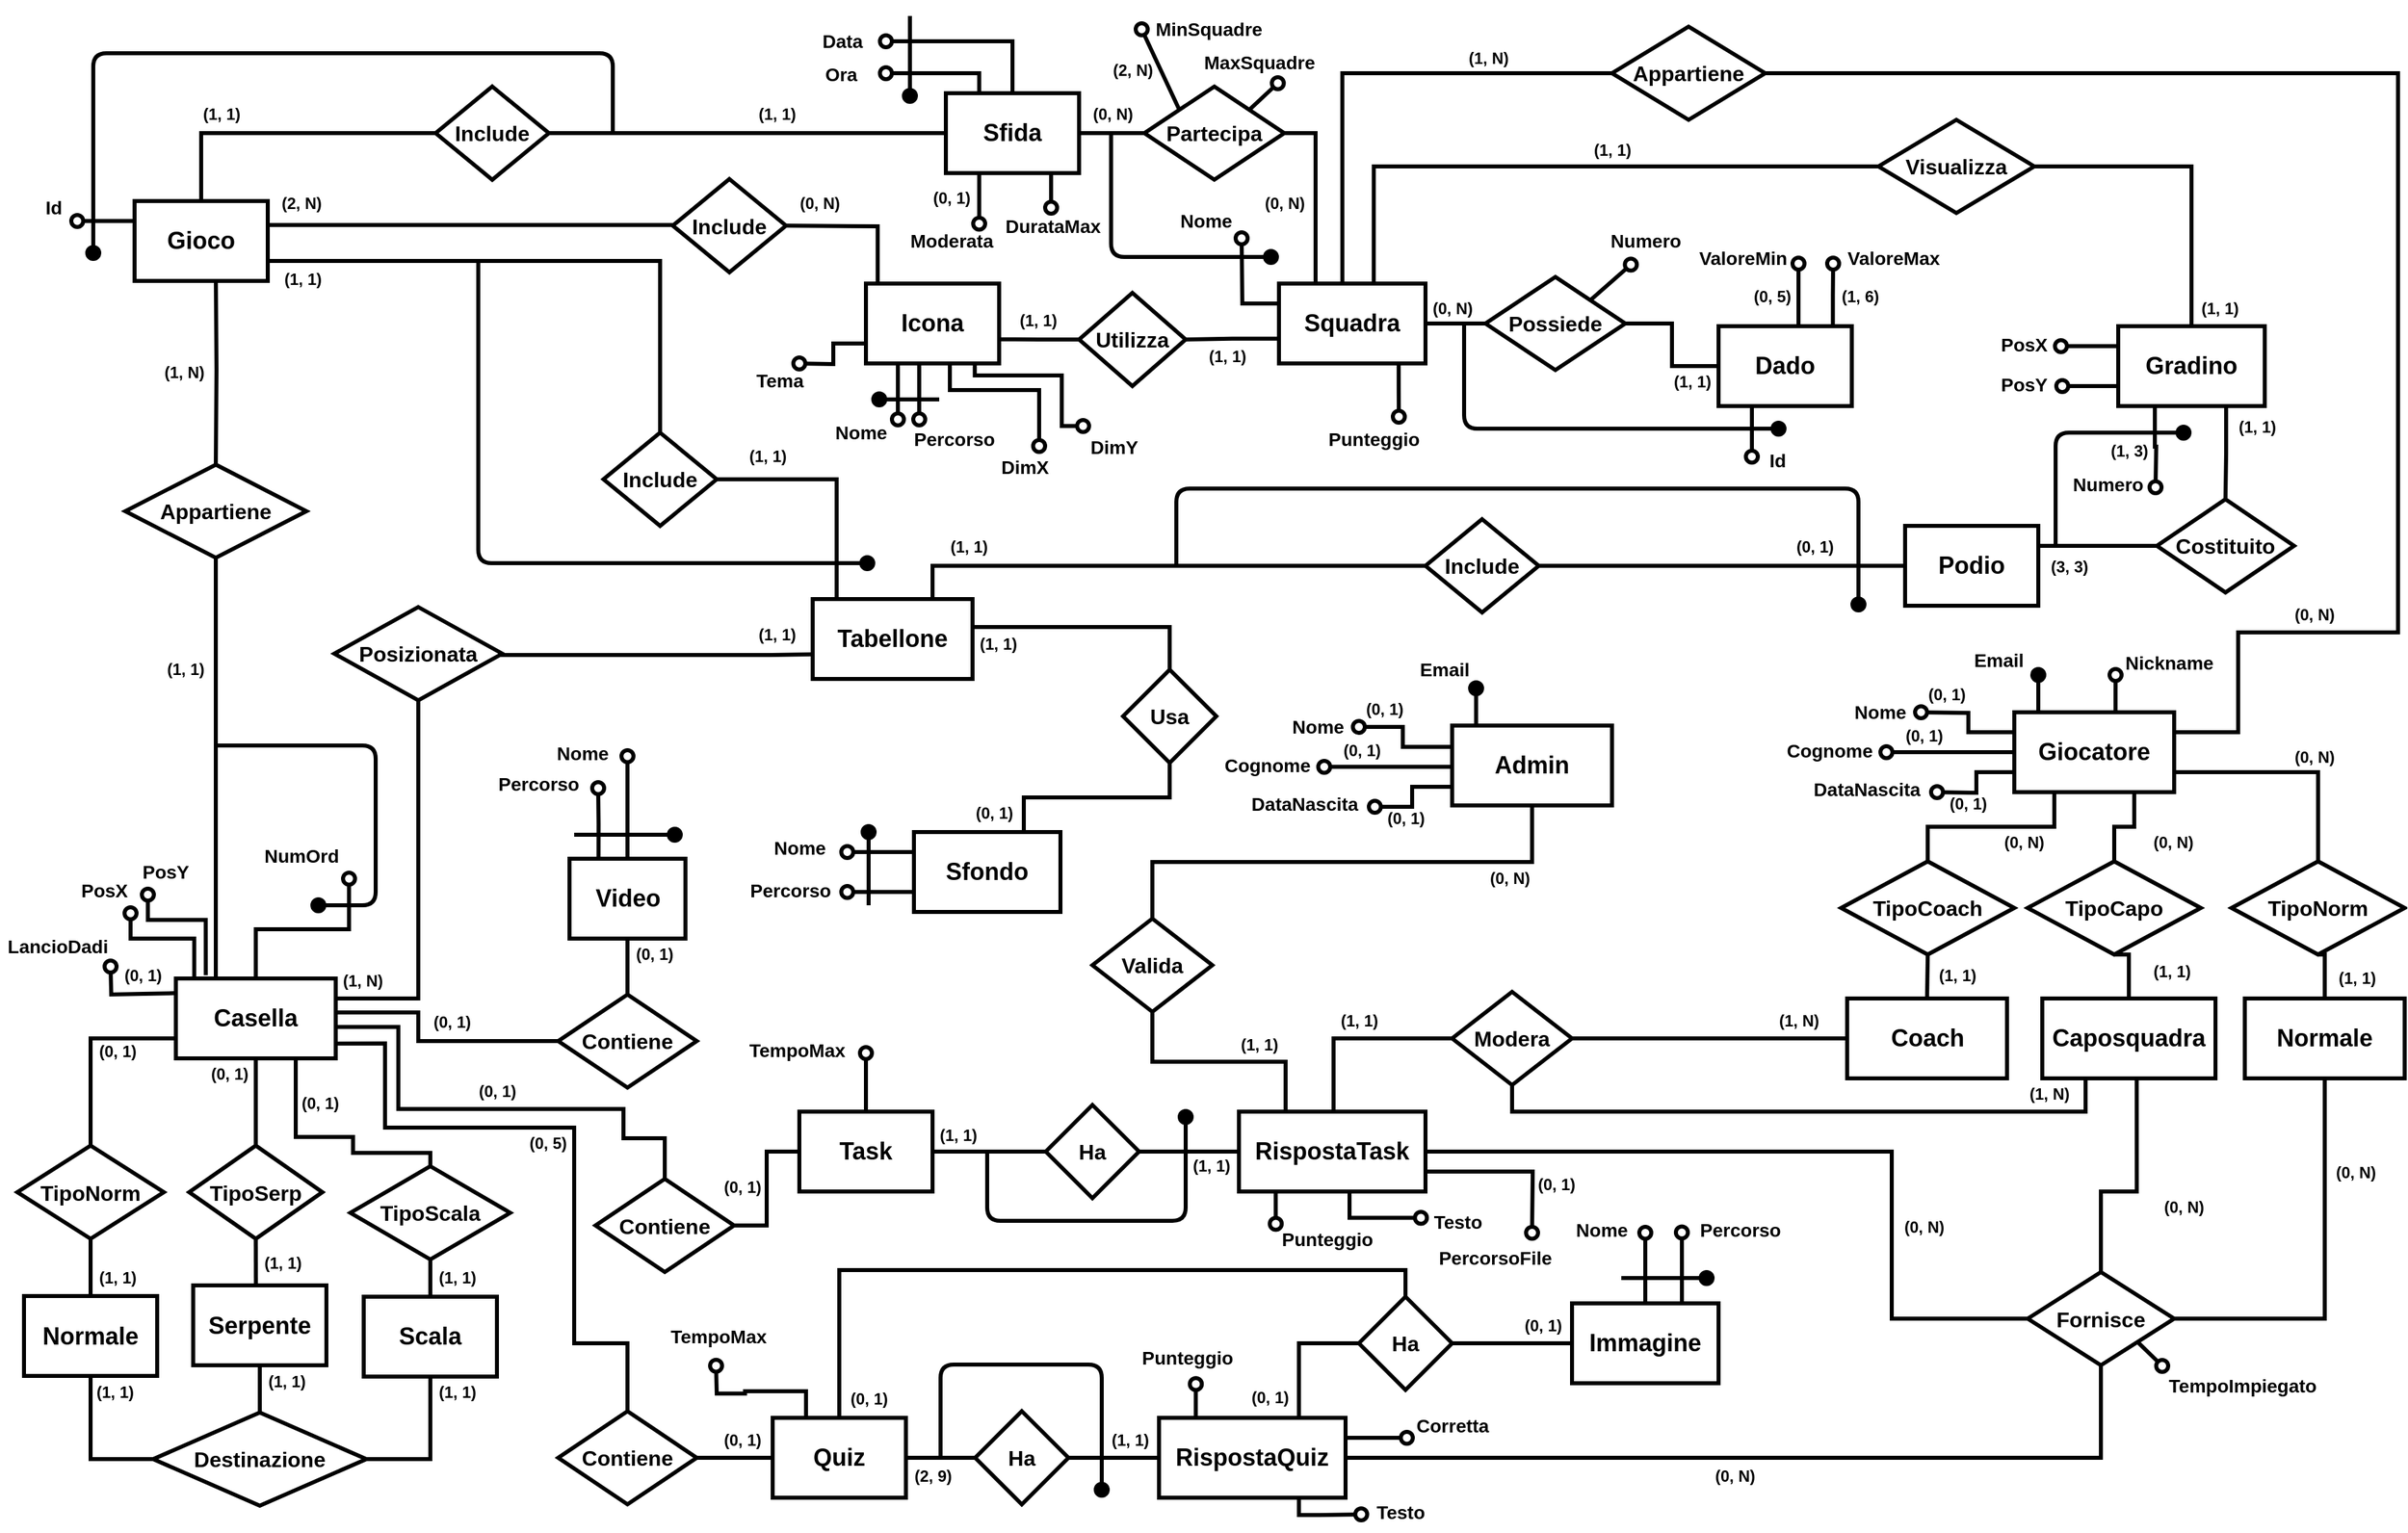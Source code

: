 <mxfile version="15.1.3" type="device"><diagram id="II6CKbBTHRM5_eDoXmAs" name="Pagina-1"><mxGraphModel dx="1673" dy="995" grid="0" gridSize="10" guides="1" tooltips="1" connect="1" arrows="1" fold="1" page="1" pageScale="1" pageWidth="1920" pageHeight="1200" math="0" shadow="0"><root><mxCell id="0"/><mxCell id="1" parent="0"/><mxCell id="E0HOh3fe-Wr_aTjqzQx--9" style="edgeStyle=orthogonalEdgeStyle;rounded=0;orthogonalLoop=1;jettySize=auto;html=1;entryX=0.5;entryY=0;entryDx=0;entryDy=0;endArrow=none;endFill=0;strokeWidth=3;shadow=0;fontStyle=1" parent="1" target="E0HOh3fe-Wr_aTjqzQx--3" edge="1"><mxGeometry relative="1" as="geometry"><mxPoint x="209" y="226" as="sourcePoint"/></mxGeometry></mxCell><mxCell id="E0HOh3fe-Wr_aTjqzQx--75" style="edgeStyle=orthogonalEdgeStyle;rounded=0;orthogonalLoop=1;jettySize=auto;html=1;exitX=1;exitY=0.75;exitDx=0;exitDy=0;entryX=0.5;entryY=0;entryDx=0;entryDy=0;startArrow=none;startFill=0;endArrow=none;endFill=0;fillColor=none;strokeWidth=3;shadow=0;fontStyle=1" parent="1" source="E0HOh3fe-Wr_aTjqzQx--1" target="E0HOh3fe-Wr_aTjqzQx--73" edge="1"><mxGeometry relative="1" as="geometry"><Array as="points"><mxPoint x="256" y="217"/><mxPoint x="542" y="217"/></Array></mxGeometry></mxCell><mxCell id="E0HOh3fe-Wr_aTjqzQx--76" style="edgeStyle=orthogonalEdgeStyle;rounded=0;orthogonalLoop=1;jettySize=auto;html=1;entryX=0;entryY=0.5;entryDx=0;entryDy=0;startArrow=none;startFill=0;endArrow=none;endFill=0;fillColor=none;strokeWidth=3;shadow=0;fontStyle=1" parent="1" target="E0HOh3fe-Wr_aTjqzQx--74" edge="1"><mxGeometry relative="1" as="geometry"><mxPoint x="237" y="191" as="sourcePoint"/><Array as="points"><mxPoint x="237" y="190"/><mxPoint x="572" y="190"/></Array></mxGeometry></mxCell><mxCell id="f4KXgjHrXSWLkW1NLd7D-8" style="rounded=0;orthogonalLoop=1;jettySize=auto;html=1;exitX=0;exitY=0.25;exitDx=0;exitDy=0;endArrow=oval;endFill=0;strokeWidth=3;edgeStyle=orthogonalEdgeStyle;shadow=0;endSize=9;fontStyle=1" parent="1" source="E0HOh3fe-Wr_aTjqzQx--1" edge="1"><mxGeometry relative="1" as="geometry"><mxPoint x="105" y="187" as="targetPoint"/></mxGeometry></mxCell><mxCell id="E0HOh3fe-Wr_aTjqzQx--1" value="Gioco" style="rounded=0;whiteSpace=wrap;html=1;strokeWidth=3;fontSize=18;shadow=0;fontStyle=1" parent="1" vertex="1"><mxGeometry x="148" y="172" width="100" height="60" as="geometry"/></mxCell><mxCell id="f4KXgjHrXSWLkW1NLd7D-30" style="edgeStyle=orthogonalEdgeStyle;rounded=0;orthogonalLoop=1;jettySize=auto;html=1;exitX=0.5;exitY=0;exitDx=0;exitDy=0;fontSize=10;endArrow=oval;endFill=0;strokeWidth=3;shadow=0;endSize=9;fontStyle=1" parent="1" source="E0HOh3fe-Wr_aTjqzQx--2" edge="1"><mxGeometry relative="1" as="geometry"><mxPoint x="309" y="681" as="targetPoint"/><Array as="points"><mxPoint x="239" y="719"/><mxPoint x="309" y="719"/><mxPoint x="309" y="681"/></Array></mxGeometry></mxCell><mxCell id="P5VMpQ64gFhGKPqmrLWF-103" style="edgeStyle=orthogonalEdgeStyle;rounded=0;orthogonalLoop=1;jettySize=auto;html=1;exitX=1;exitY=0.606;exitDx=0;exitDy=0;entryX=0.5;entryY=0;entryDx=0;entryDy=0;fontSize=14;startArrow=none;startFill=0;endArrow=none;endFill=0;startSize=9;endSize=9;strokeWidth=3;exitPerimeter=0;" parent="1" source="E0HOh3fe-Wr_aTjqzQx--2" target="P5VMpQ64gFhGKPqmrLWF-102" edge="1"><mxGeometry relative="1" as="geometry"><Array as="points"><mxPoint x="346" y="792"/><mxPoint x="346" y="854"/><mxPoint x="515" y="854"/><mxPoint x="515" y="876"/><mxPoint x="546" y="876"/></Array></mxGeometry></mxCell><mxCell id="P5VMpQ64gFhGKPqmrLWF-105" style="edgeStyle=orthogonalEdgeStyle;rounded=0;orthogonalLoop=1;jettySize=auto;html=1;exitX=0.992;exitY=0.814;exitDx=0;exitDy=0;entryX=0.5;entryY=0;entryDx=0;entryDy=0;fontSize=14;startArrow=none;startFill=0;endArrow=none;endFill=0;startSize=9;endSize=9;strokeWidth=3;exitPerimeter=0;" parent="1" source="E0HOh3fe-Wr_aTjqzQx--2" target="P5VMpQ64gFhGKPqmrLWF-101" edge="1"><mxGeometry relative="1" as="geometry"><Array as="points"><mxPoint x="336" y="805"/><mxPoint x="336" y="868"/><mxPoint x="478" y="868"/><mxPoint x="478" y="1030"/><mxPoint x="518" y="1030"/></Array></mxGeometry></mxCell><mxCell id="b2oziSmO8ALulMxPRhOv-5" style="edgeStyle=orthogonalEdgeStyle;rounded=0;orthogonalLoop=1;jettySize=auto;html=1;exitX=0.5;exitY=1;exitDx=0;exitDy=0;entryX=0.5;entryY=0;entryDx=0;entryDy=0;endArrow=none;endFill=0;strokeWidth=3;" edge="1" parent="1" source="E0HOh3fe-Wr_aTjqzQx--2" target="b2oziSmO8ALulMxPRhOv-3"><mxGeometry relative="1" as="geometry"><Array as="points"/></mxGeometry></mxCell><mxCell id="b2oziSmO8ALulMxPRhOv-6" style="edgeStyle=orthogonalEdgeStyle;rounded=0;orthogonalLoop=1;jettySize=auto;html=1;exitX=0.75;exitY=1;exitDx=0;exitDy=0;entryX=0.5;entryY=0;entryDx=0;entryDy=0;endArrow=none;endFill=0;strokeWidth=3;" edge="1" parent="1" source="E0HOh3fe-Wr_aTjqzQx--2" target="b2oziSmO8ALulMxPRhOv-4"><mxGeometry relative="1" as="geometry"><Array as="points"><mxPoint x="269" y="875"/><mxPoint x="312" y="875"/><mxPoint x="312" y="887"/><mxPoint x="370" y="887"/></Array></mxGeometry></mxCell><mxCell id="b2oziSmO8ALulMxPRhOv-32" style="edgeStyle=orthogonalEdgeStyle;rounded=0;orthogonalLoop=1;jettySize=auto;html=1;exitX=0;exitY=0.75;exitDx=0;exitDy=0;entryX=0.5;entryY=0;entryDx=0;entryDy=0;endArrow=none;endFill=0;strokeWidth=3;" edge="1" parent="1" source="E0HOh3fe-Wr_aTjqzQx--2" target="b2oziSmO8ALulMxPRhOv-31"><mxGeometry relative="1" as="geometry"/></mxCell><mxCell id="E0HOh3fe-Wr_aTjqzQx--2" value="Casella" style="rounded=0;whiteSpace=wrap;html=1;strokeWidth=3;fontSize=18;shadow=0;fontStyle=1" parent="1" vertex="1"><mxGeometry x="179" y="756" width="120" height="60" as="geometry"/></mxCell><mxCell id="L3GK1jpj_G1iMvEVjmix-2" style="edgeStyle=orthogonalEdgeStyle;rounded=0;orthogonalLoop=1;jettySize=auto;html=1;exitX=0.5;exitY=1;exitDx=0;exitDy=0;entryX=0.25;entryY=0;entryDx=0;entryDy=0;endArrow=none;endFill=0;strokeWidth=3;" parent="1" source="E0HOh3fe-Wr_aTjqzQx--3" target="E0HOh3fe-Wr_aTjqzQx--2" edge="1"><mxGeometry relative="1" as="geometry"/></mxCell><mxCell id="E0HOh3fe-Wr_aTjqzQx--3" value="Appartiene" style="rhombus;whiteSpace=wrap;html=1;strokeWidth=3;fontSize=16;shadow=0;fontStyle=1" parent="1" vertex="1"><mxGeometry x="141" y="370" width="136" height="70" as="geometry"/></mxCell><mxCell id="JBpYrH2RO4Qp280ix8x2-23" style="edgeStyle=orthogonalEdgeStyle;rounded=0;orthogonalLoop=1;jettySize=auto;html=1;exitX=0.25;exitY=0;exitDx=0;exitDy=0;fontSize=10;endArrow=oval;endFill=1;strokeWidth=3;shadow=0;endSize=9;fontStyle=1" parent="1" source="E0HOh3fe-Wr_aTjqzQx--4" edge="1"><mxGeometry relative="1" as="geometry"><mxPoint x="1577" y="528" as="targetPoint"/></mxGeometry></mxCell><mxCell id="JBpYrH2RO4Qp280ix8x2-25" style="edgeStyle=orthogonalEdgeStyle;rounded=0;orthogonalLoop=1;jettySize=auto;html=1;exitX=0;exitY=0.25;exitDx=0;exitDy=0;fontSize=10;endArrow=oval;endFill=0;strokeWidth=3;shadow=0;endSize=9;fontStyle=1" parent="1" source="E0HOh3fe-Wr_aTjqzQx--4" edge="1"><mxGeometry relative="1" as="geometry"><mxPoint x="1489" y="556" as="targetPoint"/></mxGeometry></mxCell><mxCell id="JBpYrH2RO4Qp280ix8x2-27" style="edgeStyle=orthogonalEdgeStyle;rounded=0;orthogonalLoop=1;jettySize=auto;html=1;exitX=0;exitY=0.5;exitDx=0;exitDy=0;fontSize=10;endArrow=oval;endFill=0;strokeWidth=3;shadow=0;endSize=9;fontStyle=1" parent="1" source="E0HOh3fe-Wr_aTjqzQx--4" edge="1"><mxGeometry relative="1" as="geometry"><mxPoint x="1463" y="586" as="targetPoint"/></mxGeometry></mxCell><mxCell id="JBpYrH2RO4Qp280ix8x2-30" style="edgeStyle=orthogonalEdgeStyle;rounded=0;orthogonalLoop=1;jettySize=auto;html=1;exitX=0;exitY=0.75;exitDx=0;exitDy=0;fontSize=10;endArrow=oval;endFill=0;strokeWidth=3;shadow=0;endSize=9;fontStyle=1" parent="1" source="E0HOh3fe-Wr_aTjqzQx--4" edge="1"><mxGeometry relative="1" as="geometry"><mxPoint x="1501" y="616" as="targetPoint"/></mxGeometry></mxCell><mxCell id="P5VMpQ64gFhGKPqmrLWF-156" style="edgeStyle=orthogonalEdgeStyle;rounded=0;orthogonalLoop=1;jettySize=auto;html=1;exitX=0.633;exitY=0.001;exitDx=0;exitDy=0;fontSize=14;startArrow=none;startFill=0;endArrow=oval;endFill=0;startSize=9;endSize=9;strokeWidth=3;exitPerimeter=0;" parent="1" source="E0HOh3fe-Wr_aTjqzQx--4" edge="1"><mxGeometry relative="1" as="geometry"><mxPoint x="1635" y="528" as="targetPoint"/></mxGeometry></mxCell><mxCell id="b2oziSmO8ALulMxPRhOv-16" style="edgeStyle=orthogonalEdgeStyle;rounded=0;orthogonalLoop=1;jettySize=auto;html=1;exitX=0.5;exitY=1;exitDx=0;exitDy=0;entryX=1;entryY=0.5;entryDx=0;entryDy=0;endArrow=none;endFill=0;strokeWidth=3;" edge="1" parent="1" source="b2oziSmO8ALulMxPRhOv-41" target="E0HOh3fe-Wr_aTjqzQx--116"><mxGeometry relative="1" as="geometry"><Array as="points"><mxPoint x="1792" y="1011"/></Array></mxGeometry></mxCell><mxCell id="b2oziSmO8ALulMxPRhOv-19" style="edgeStyle=orthogonalEdgeStyle;rounded=0;orthogonalLoop=1;jettySize=auto;html=1;exitX=0.25;exitY=1;exitDx=0;exitDy=0;entryX=0.5;entryY=0;entryDx=0;entryDy=0;endArrow=none;endFill=0;strokeWidth=3;" edge="1" parent="1" source="E0HOh3fe-Wr_aTjqzQx--4" target="b2oziSmO8ALulMxPRhOv-17"><mxGeometry relative="1" as="geometry"/></mxCell><mxCell id="b2oziSmO8ALulMxPRhOv-20" style="edgeStyle=orthogonalEdgeStyle;rounded=0;orthogonalLoop=1;jettySize=auto;html=1;exitX=0.75;exitY=1;exitDx=0;exitDy=0;entryX=0.5;entryY=0;entryDx=0;entryDy=0;endArrow=none;endFill=0;strokeWidth=3;" edge="1" parent="1" source="E0HOh3fe-Wr_aTjqzQx--4" target="b2oziSmO8ALulMxPRhOv-18"><mxGeometry relative="1" as="geometry"/></mxCell><mxCell id="b2oziSmO8ALulMxPRhOv-42" style="edgeStyle=orthogonalEdgeStyle;rounded=0;orthogonalLoop=1;jettySize=auto;html=1;exitX=1;exitY=0.75;exitDx=0;exitDy=0;entryX=0.5;entryY=0;entryDx=0;entryDy=0;endArrow=none;endFill=0;strokeWidth=3;" edge="1" parent="1" source="E0HOh3fe-Wr_aTjqzQx--4" target="b2oziSmO8ALulMxPRhOv-40"><mxGeometry relative="1" as="geometry"/></mxCell><mxCell id="E0HOh3fe-Wr_aTjqzQx--4" value="Giocatore" style="rounded=0;whiteSpace=wrap;html=1;strokeWidth=3;fontSize=18;shadow=0;fontStyle=1" parent="1" vertex="1"><mxGeometry x="1559" y="556" width="120" height="60" as="geometry"/></mxCell><mxCell id="E0HOh3fe-Wr_aTjqzQx--11" style="edgeStyle=orthogonalEdgeStyle;rounded=0;orthogonalLoop=1;jettySize=auto;html=1;exitX=0.433;exitY=-0.008;exitDx=0;exitDy=0;entryX=0;entryY=0.5;entryDx=0;entryDy=0;endArrow=none;endFill=0;exitPerimeter=0;strokeWidth=3;shadow=0;fontStyle=1" parent="1" source="E0HOh3fe-Wr_aTjqzQx--5" target="E0HOh3fe-Wr_aTjqzQx--8" edge="1"><mxGeometry relative="1" as="geometry"><Array as="points"><mxPoint x="1055" y="76"/></Array></mxGeometry></mxCell><mxCell id="E0HOh3fe-Wr_aTjqzQx--40" style="edgeStyle=orthogonalEdgeStyle;rounded=0;orthogonalLoop=1;jettySize=auto;html=1;exitX=1;exitY=0.5;exitDx=0;exitDy=0;entryX=0;entryY=0.5;entryDx=0;entryDy=0;endArrow=none;endFill=0;strokeWidth=3;shadow=0;fontStyle=1" parent="1" source="E0HOh3fe-Wr_aTjqzQx--5" edge="1"><mxGeometry relative="1" as="geometry"><mxPoint x="1167" y="264.0" as="targetPoint"/><Array as="points"><mxPoint x="1143" y="264"/><mxPoint x="1143" y="264"/></Array></mxGeometry></mxCell><mxCell id="E0HOh3fe-Wr_aTjqzQx--81" style="edgeStyle=orthogonalEdgeStyle;rounded=0;orthogonalLoop=1;jettySize=auto;html=1;exitX=-0.005;exitY=0.69;exitDx=0;exitDy=0;entryX=1;entryY=0.5;entryDx=0;entryDy=0;startArrow=none;startFill=0;endArrow=none;endFill=0;fillColor=none;strokeWidth=3;shadow=0;fontStyle=1;exitPerimeter=0;" parent="1" source="E0HOh3fe-Wr_aTjqzQx--5" target="E0HOh3fe-Wr_aTjqzQx--79" edge="1"><mxGeometry relative="1" as="geometry"/></mxCell><mxCell id="4MJUO5zLneO3NTdslh_e-2" style="rounded=0;orthogonalLoop=1;jettySize=auto;html=1;exitX=0.817;exitY=0.991;exitDx=0;exitDy=0;endArrow=oval;endFill=0;edgeStyle=orthogonalEdgeStyle;strokeWidth=3;shadow=0;endSize=9;fontStyle=1;exitPerimeter=0;" parent="1" source="E0HOh3fe-Wr_aTjqzQx--5" edge="1"><mxGeometry relative="1" as="geometry"><mxPoint x="1097" y="334" as="targetPoint"/></mxGeometry></mxCell><mxCell id="Mtxg7-JFQy6gYrCBRrY8-5" style="edgeStyle=orthogonalEdgeStyle;rounded=0;orthogonalLoop=1;jettySize=auto;html=1;exitX=0;exitY=0.25;exitDx=0;exitDy=0;startArrow=none;startFill=0;endArrow=oval;endFill=0;strokeWidth=3;endSize=9;" parent="1" source="E0HOh3fe-Wr_aTjqzQx--5" edge="1"><mxGeometry relative="1" as="geometry"><mxPoint x="979" y="200" as="targetPoint"/></mxGeometry></mxCell><mxCell id="E0HOh3fe-Wr_aTjqzQx--5" value="Squadra" style="rounded=0;whiteSpace=wrap;html=1;strokeWidth=3;fontSize=18;shadow=0;fontStyle=1" parent="1" vertex="1"><mxGeometry x="1007" y="234" width="110" height="60" as="geometry"/></mxCell><mxCell id="E0HOh3fe-Wr_aTjqzQx--12" style="edgeStyle=orthogonalEdgeStyle;rounded=0;orthogonalLoop=1;jettySize=auto;html=1;exitX=1;exitY=0.5;exitDx=0;exitDy=0;entryX=1;entryY=0.25;entryDx=0;entryDy=0;endArrow=none;endFill=0;strokeWidth=3;shadow=0;fontStyle=1" parent="1" source="E0HOh3fe-Wr_aTjqzQx--8" target="E0HOh3fe-Wr_aTjqzQx--4" edge="1"><mxGeometry relative="1" as="geometry"><Array as="points"><mxPoint x="1847" y="76"/><mxPoint x="1847" y="496"/><mxPoint x="1727" y="496"/><mxPoint x="1727" y="571"/></Array></mxGeometry></mxCell><mxCell id="E0HOh3fe-Wr_aTjqzQx--8" value="Appartiene" style="rhombus;whiteSpace=wrap;html=1;strokeWidth=3;fontSize=16;shadow=0;fontStyle=1" parent="1" vertex="1"><mxGeometry x="1257" y="41" width="115" height="70" as="geometry"/></mxCell><mxCell id="B-woKNLCW0Wswgqo7zDl-2" style="edgeStyle=elbowEdgeStyle;rounded=0;orthogonalLoop=1;jettySize=auto;elbow=vertical;html=1;exitX=1;exitY=0.5;exitDx=0;exitDy=0;entryX=0.25;entryY=0;entryDx=0;entryDy=0;startArrow=none;startFill=0;endArrow=none;endFill=0;strokeWidth=3;shadow=0;fontStyle=1" parent="1" source="E0HOh3fe-Wr_aTjqzQx--13" target="E0HOh3fe-Wr_aTjqzQx--5" edge="1"><mxGeometry relative="1" as="geometry"><Array as="points"><mxPoint x="1019" y="121"/></Array></mxGeometry></mxCell><mxCell id="P5VMpQ64gFhGKPqmrLWF-12" style="edgeStyle=none;rounded=0;orthogonalLoop=1;jettySize=auto;html=1;exitX=1;exitY=0;exitDx=0;exitDy=0;endArrow=oval;endFill=0;endSize=9;strokeWidth=3;" parent="1" source="E0HOh3fe-Wr_aTjqzQx--13" edge="1"><mxGeometry relative="1" as="geometry"><mxPoint x="1006.167" y="83.5" as="targetPoint"/></mxGeometry></mxCell><mxCell id="P5VMpQ64gFhGKPqmrLWF-153" style="rounded=0;orthogonalLoop=1;jettySize=auto;html=1;exitX=0;exitY=0;exitDx=0;exitDy=0;fontSize=14;startArrow=none;startFill=0;endArrow=oval;endFill=0;startSize=9;endSize=9;strokeWidth=3;" parent="1" source="E0HOh3fe-Wr_aTjqzQx--13" edge="1"><mxGeometry relative="1" as="geometry"><mxPoint x="904" y="43" as="targetPoint"/></mxGeometry></mxCell><mxCell id="E0HOh3fe-Wr_aTjqzQx--13" value="Partecipa" style="rhombus;whiteSpace=wrap;html=1;strokeWidth=3;fontSize=16;shadow=0;fontStyle=1" parent="1" vertex="1"><mxGeometry x="906" y="86" width="105" height="70" as="geometry"/></mxCell><mxCell id="E0HOh3fe-Wr_aTjqzQx--29" style="edgeStyle=orthogonalEdgeStyle;rounded=0;orthogonalLoop=1;jettySize=auto;html=1;exitX=1;exitY=0.5;exitDx=0;exitDy=0;entryX=0;entryY=0.5;entryDx=0;entryDy=0;endArrow=none;endFill=0;strokeWidth=3;shadow=0;fontStyle=1" parent="1" source="E0HOh3fe-Wr_aTjqzQx--16" target="E0HOh3fe-Wr_aTjqzQx--28" edge="1"><mxGeometry relative="1" as="geometry"/></mxCell><mxCell id="f4KXgjHrXSWLkW1NLd7D-7" style="edgeStyle=orthogonalEdgeStyle;rounded=0;orthogonalLoop=1;jettySize=auto;html=1;exitX=0.5;exitY=0;exitDx=0;exitDy=0;entryX=0.5;entryY=0;entryDx=0;entryDy=0;endArrow=none;endFill=0;strokeWidth=3;shadow=0;fontStyle=1" parent="1" source="E0HOh3fe-Wr_aTjqzQx--16" target="B-woKNLCW0Wswgqo7zDl-10" edge="1"><mxGeometry relative="1" as="geometry"><mxPoint x="1112" y="996" as="targetPoint"/></mxGeometry></mxCell><mxCell id="P5VMpQ64gFhGKPqmrLWF-42" style="edgeStyle=orthogonalEdgeStyle;rounded=0;orthogonalLoop=1;jettySize=auto;html=1;exitX=0.25;exitY=0;exitDx=0;exitDy=0;fontSize=14;startArrow=none;startFill=0;endArrow=oval;endFill=0;startSize=9;endSize=9;strokeWidth=3;" parent="1" source="E0HOh3fe-Wr_aTjqzQx--16" edge="1"><mxGeometry relative="1" as="geometry"><mxPoint x="584.5" y="1046.833" as="targetPoint"/></mxGeometry></mxCell><mxCell id="E0HOh3fe-Wr_aTjqzQx--16" value="Quiz" style="rounded=0;whiteSpace=wrap;html=1;strokeWidth=3;fontSize=18;shadow=0;fontStyle=1" parent="1" vertex="1"><mxGeometry x="627" y="1086" width="100" height="60" as="geometry"/></mxCell><mxCell id="E0HOh3fe-Wr_aTjqzQx--103" style="edgeStyle=orthogonalEdgeStyle;rounded=0;orthogonalLoop=1;jettySize=auto;html=1;exitX=1;exitY=0.5;exitDx=0;exitDy=0;entryX=0;entryY=0.5;entryDx=0;entryDy=0;startArrow=none;startFill=0;endArrow=none;endFill=0;fillColor=none;strokeWidth=3;shadow=0;fontStyle=1" parent="1" source="E0HOh3fe-Wr_aTjqzQx--17" target="B-woKNLCW0Wswgqo7zDl-8" edge="1"><mxGeometry relative="1" as="geometry"><mxPoint x="787" y="886" as="sourcePoint"/><mxPoint x="827" y="886" as="targetPoint"/></mxGeometry></mxCell><mxCell id="P5VMpQ64gFhGKPqmrLWF-41" style="edgeStyle=orthogonalEdgeStyle;rounded=0;orthogonalLoop=1;jettySize=auto;html=1;exitX=0.5;exitY=0;exitDx=0;exitDy=0;fontSize=14;startArrow=none;startFill=0;endArrow=oval;endFill=0;startSize=9;endSize=9;strokeWidth=3;" parent="1" source="E0HOh3fe-Wr_aTjqzQx--17" edge="1"><mxGeometry relative="1" as="geometry"><mxPoint x="697" y="812" as="targetPoint"/></mxGeometry></mxCell><mxCell id="E0HOh3fe-Wr_aTjqzQx--17" value="Task" style="rounded=0;whiteSpace=wrap;html=1;strokeWidth=3;fontSize=18;shadow=0;fontStyle=1" parent="1" vertex="1"><mxGeometry x="647" y="856" width="100" height="60" as="geometry"/></mxCell><mxCell id="E0HOh3fe-Wr_aTjqzQx--63" style="edgeStyle=orthogonalEdgeStyle;rounded=0;orthogonalLoop=1;jettySize=auto;html=1;entryX=1.011;entryY=0.425;entryDx=0;entryDy=0;startArrow=none;startFill=0;endArrow=none;endFill=0;fillColor=none;exitX=0;exitY=0.5;exitDx=0;exitDy=0;strokeWidth=3;shadow=0;fontStyle=1;entryPerimeter=0;" parent="1" source="B-woKNLCW0Wswgqo7zDl-6" target="E0HOh3fe-Wr_aTjqzQx--2" edge="1"><mxGeometry relative="1" as="geometry"><Array as="points"><mxPoint x="361" y="803"/><mxPoint x="361" y="781"/></Array><mxPoint x="478" y="886" as="sourcePoint"/></mxGeometry></mxCell><mxCell id="E0HOh3fe-Wr_aTjqzQx--126" style="edgeStyle=orthogonalEdgeStyle;rounded=0;orthogonalLoop=1;jettySize=auto;html=1;exitX=0.5;exitY=0;exitDx=0;exitDy=0;entryX=0.5;entryY=1;entryDx=0;entryDy=0;startArrow=none;startFill=0;endArrow=none;endFill=0;fillColor=none;strokeWidth=3;shadow=0;fontStyle=1" parent="1" source="B-woKNLCW0Wswgqo7zDl-6" target="E0HOh3fe-Wr_aTjqzQx--26" edge="1"><mxGeometry relative="1" as="geometry"><mxPoint x="517" y="853.25" as="sourcePoint"/></mxGeometry></mxCell><mxCell id="P5VMpQ64gFhGKPqmrLWF-16" style="edgeStyle=orthogonalEdgeStyle;rounded=0;orthogonalLoop=1;jettySize=auto;html=1;exitX=0.25;exitY=0;exitDx=0;exitDy=0;fontSize=14;startArrow=none;startFill=0;endArrow=oval;endFill=0;startSize=9;endSize=9;strokeWidth=3;" parent="1" source="E0HOh3fe-Wr_aTjqzQx--26" edge="1"><mxGeometry relative="1" as="geometry"><mxPoint x="496" y="613" as="targetPoint"/><Array as="points"><mxPoint x="496" y="640"/></Array></mxGeometry></mxCell><mxCell id="P5VMpQ64gFhGKPqmrLWF-17" style="edgeStyle=orthogonalEdgeStyle;rounded=0;orthogonalLoop=1;jettySize=auto;html=1;exitX=0.5;exitY=0;exitDx=0;exitDy=0;fontSize=14;startArrow=none;startFill=0;endArrow=oval;endFill=0;startSize=9;endSize=9;strokeWidth=3;" parent="1" source="E0HOh3fe-Wr_aTjqzQx--26" edge="1"><mxGeometry relative="1" as="geometry"><mxPoint x="518" y="589" as="targetPoint"/></mxGeometry></mxCell><mxCell id="E0HOh3fe-Wr_aTjqzQx--26" value="Video" style="rounded=0;whiteSpace=wrap;html=1;strokeWidth=3;fontSize=18;shadow=0;fontStyle=1" parent="1" vertex="1"><mxGeometry x="474.5" y="666" width="87" height="60" as="geometry"/></mxCell><mxCell id="E0HOh3fe-Wr_aTjqzQx--31" style="edgeStyle=orthogonalEdgeStyle;rounded=0;orthogonalLoop=1;jettySize=auto;html=1;exitX=1;exitY=0.5;exitDx=0;exitDy=0;entryX=0;entryY=0.5;entryDx=0;entryDy=0;endArrow=none;endFill=0;strokeWidth=3;shadow=0;fontStyle=1" parent="1" source="E0HOh3fe-Wr_aTjqzQx--28" target="E0HOh3fe-Wr_aTjqzQx--30" edge="1"><mxGeometry relative="1" as="geometry"/></mxCell><mxCell id="E0HOh3fe-Wr_aTjqzQx--28" value="Ha" style="rhombus;whiteSpace=wrap;html=1;strokeWidth=3;fontSize=16;shadow=0;fontStyle=1" parent="1" vertex="1"><mxGeometry x="779" y="1081" width="70" height="70" as="geometry"/></mxCell><mxCell id="f4KXgjHrXSWLkW1NLd7D-5" style="edgeStyle=orthogonalEdgeStyle;rounded=0;orthogonalLoop=1;jettySize=auto;html=1;exitX=0.75;exitY=0;exitDx=0;exitDy=0;entryX=0;entryY=0.5;entryDx=0;entryDy=0;endArrow=none;endFill=0;strokeWidth=3;shadow=0;fontStyle=1" parent="1" source="E0HOh3fe-Wr_aTjqzQx--30" target="B-woKNLCW0Wswgqo7zDl-10" edge="1"><mxGeometry relative="1" as="geometry"><mxPoint x="1077" y="1021" as="targetPoint"/></mxGeometry></mxCell><mxCell id="P5VMpQ64gFhGKPqmrLWF-32" style="edgeStyle=orthogonalEdgeStyle;rounded=0;orthogonalLoop=1;jettySize=auto;html=1;exitX=0.25;exitY=0;exitDx=0;exitDy=0;fontSize=14;startArrow=none;startFill=0;endArrow=oval;endFill=0;startSize=9;endSize=9;strokeWidth=3;" parent="1" source="E0HOh3fe-Wr_aTjqzQx--30" edge="1"><mxGeometry relative="1" as="geometry"><mxPoint x="944.621" y="1060.586" as="targetPoint"/></mxGeometry></mxCell><mxCell id="P5VMpQ64gFhGKPqmrLWF-35" style="edgeStyle=orthogonalEdgeStyle;rounded=0;orthogonalLoop=1;jettySize=auto;html=1;exitX=0.75;exitY=1;exitDx=0;exitDy=0;fontSize=14;startArrow=none;startFill=0;endArrow=oval;endFill=0;startSize=9;endSize=9;strokeWidth=3;" parent="1" source="E0HOh3fe-Wr_aTjqzQx--30" edge="1"><mxGeometry relative="1" as="geometry"><mxPoint x="1068.759" y="1158.517" as="targetPoint"/><Array as="points"><mxPoint x="1022" y="1159"/><mxPoint x="1037" y="1159"/></Array></mxGeometry></mxCell><mxCell id="P5VMpQ64gFhGKPqmrLWF-39" style="edgeStyle=orthogonalEdgeStyle;rounded=0;orthogonalLoop=1;jettySize=auto;html=1;exitX=1;exitY=0.25;exitDx=0;exitDy=0;fontSize=14;startArrow=none;startFill=0;endArrow=oval;endFill=0;startSize=9;endSize=9;strokeWidth=3;" parent="1" source="E0HOh3fe-Wr_aTjqzQx--30" edge="1"><mxGeometry relative="1" as="geometry"><mxPoint x="1103" y="1101" as="targetPoint"/></mxGeometry></mxCell><mxCell id="E0HOh3fe-Wr_aTjqzQx--30" value="RispostaQuiz" style="rounded=0;whiteSpace=wrap;html=1;strokeWidth=3;fontSize=18;shadow=0;fontStyle=1" parent="1" vertex="1"><mxGeometry x="917" y="1086" width="140" height="60" as="geometry"/></mxCell><mxCell id="E0HOh3fe-Wr_aTjqzQx--34" style="edgeStyle=orthogonalEdgeStyle;rounded=0;orthogonalLoop=1;jettySize=auto;html=1;entryX=0;entryY=0.5;entryDx=0;entryDy=0;endArrow=none;endFill=0;strokeWidth=3;exitX=1;exitY=0.5;exitDx=0;exitDy=0;shadow=0;fontStyle=1" parent="1" source="E0HOh3fe-Wr_aTjqzQx--32" target="E0HOh3fe-Wr_aTjqzQx--13" edge="1"><mxGeometry relative="1" as="geometry"><mxPoint x="857" y="96" as="sourcePoint"/><Array as="points"/></mxGeometry></mxCell><mxCell id="JBpYrH2RO4Qp280ix8x2-10" style="edgeStyle=orthogonalEdgeStyle;rounded=0;orthogonalLoop=1;jettySize=auto;html=1;exitX=0.806;exitY=0.989;exitDx=0;exitDy=0;fontSize=10;endArrow=oval;endFill=0;exitPerimeter=0;strokeWidth=3;shadow=0;endSize=9;fontStyle=1" parent="1" source="E0HOh3fe-Wr_aTjqzQx--32" edge="1"><mxGeometry relative="1" as="geometry"><mxPoint x="836" y="177" as="targetPoint"/></mxGeometry></mxCell><mxCell id="L3GK1jpj_G1iMvEVjmix-4" style="edgeStyle=orthogonalEdgeStyle;rounded=0;orthogonalLoop=1;jettySize=auto;html=1;exitX=0.25;exitY=1;exitDx=0;exitDy=0;endArrow=oval;endFill=0;strokeWidth=3;endSize=9;" parent="1" source="E0HOh3fe-Wr_aTjqzQx--32" edge="1"><mxGeometry relative="1" as="geometry"><mxPoint x="782" y="189" as="targetPoint"/></mxGeometry></mxCell><mxCell id="L3GK1jpj_G1iMvEVjmix-8" style="edgeStyle=orthogonalEdgeStyle;rounded=0;orthogonalLoop=1;jettySize=auto;html=1;exitX=0.25;exitY=0;exitDx=0;exitDy=0;endArrow=oval;endFill=0;endSize=9;strokeWidth=3;" parent="1" source="E0HOh3fe-Wr_aTjqzQx--32" edge="1"><mxGeometry relative="1" as="geometry"><mxPoint x="712" y="76" as="targetPoint"/><Array as="points"><mxPoint x="782" y="76"/><mxPoint x="725" y="76"/></Array></mxGeometry></mxCell><mxCell id="L3GK1jpj_G1iMvEVjmix-9" style="edgeStyle=orthogonalEdgeStyle;rounded=0;orthogonalLoop=1;jettySize=auto;html=1;exitX=0.5;exitY=0;exitDx=0;exitDy=0;endArrow=oval;endFill=0;endSize=9;strokeWidth=3;" parent="1" source="E0HOh3fe-Wr_aTjqzQx--32" edge="1"><mxGeometry relative="1" as="geometry"><mxPoint x="712" y="52" as="targetPoint"/><Array as="points"><mxPoint x="807" y="52"/></Array></mxGeometry></mxCell><mxCell id="E0HOh3fe-Wr_aTjqzQx--32" value="Sfida" style="rounded=0;whiteSpace=wrap;html=1;strokeWidth=3;fontSize=18;shadow=0;fontStyle=1" parent="1" vertex="1"><mxGeometry x="757" y="91" width="100" height="60" as="geometry"/></mxCell><mxCell id="E0HOh3fe-Wr_aTjqzQx--36" style="edgeStyle=orthogonalEdgeStyle;rounded=0;orthogonalLoop=1;jettySize=auto;html=1;exitX=1;exitY=0.5;exitDx=0;exitDy=0;entryX=0;entryY=0.5;entryDx=0;entryDy=0;endArrow=none;endFill=0;strokeWidth=3;shadow=0;fontStyle=1" parent="1" source="E0HOh3fe-Wr_aTjqzQx--35" target="E0HOh3fe-Wr_aTjqzQx--32" edge="1"><mxGeometry relative="1" as="geometry"/></mxCell><mxCell id="E0HOh3fe-Wr_aTjqzQx--37" style="edgeStyle=orthogonalEdgeStyle;rounded=0;orthogonalLoop=1;jettySize=auto;html=1;exitX=0;exitY=0.5;exitDx=0;exitDy=0;entryX=0.5;entryY=0;entryDx=0;entryDy=0;endArrow=none;endFill=0;strokeWidth=3;shadow=0;fontStyle=1" parent="1" source="E0HOh3fe-Wr_aTjqzQx--35" target="E0HOh3fe-Wr_aTjqzQx--1" edge="1"><mxGeometry relative="1" as="geometry"/></mxCell><mxCell id="E0HOh3fe-Wr_aTjqzQx--35" value="Include" style="rhombus;whiteSpace=wrap;html=1;strokeWidth=3;fontSize=16;shadow=0;fontStyle=1" parent="1" vertex="1"><mxGeometry x="374" y="86" width="85" height="70" as="geometry"/></mxCell><mxCell id="JBpYrH2RO4Qp280ix8x2-18" style="edgeStyle=orthogonalEdgeStyle;rounded=0;orthogonalLoop=1;jettySize=auto;html=1;exitX=0.6;exitY=-0.011;exitDx=0;exitDy=0;fontSize=10;endArrow=oval;endFill=0;strokeWidth=3;shadow=0;endSize=9;fontStyle=1;exitPerimeter=0;" parent="1" source="E0HOh3fe-Wr_aTjqzQx--38" edge="1"><mxGeometry relative="1" as="geometry"><mxPoint x="1397" y="219" as="targetPoint"/></mxGeometry></mxCell><mxCell id="JBpYrH2RO4Qp280ix8x2-20" style="edgeStyle=orthogonalEdgeStyle;rounded=0;orthogonalLoop=1;jettySize=auto;html=1;fontSize=10;endArrow=oval;endFill=0;strokeWidth=3;shadow=0;endSize=9;fontStyle=1;exitX=0.858;exitY=-0.016;exitDx=0;exitDy=0;exitPerimeter=0;" parent="1" source="E0HOh3fe-Wr_aTjqzQx--38" edge="1"><mxGeometry relative="1" as="geometry"><mxPoint x="1423" y="219" as="targetPoint"/><mxPoint x="1417" y="255.5" as="sourcePoint"/></mxGeometry></mxCell><mxCell id="P5VMpQ64gFhGKPqmrLWF-47" style="edgeStyle=none;rounded=0;orthogonalLoop=1;jettySize=auto;html=1;exitX=0.25;exitY=1;exitDx=0;exitDy=0;fontSize=14;startArrow=none;startFill=0;endArrow=oval;endFill=0;startSize=9;endSize=9;strokeWidth=3;" parent="1" source="E0HOh3fe-Wr_aTjqzQx--38" edge="1"><mxGeometry relative="1" as="geometry"><mxPoint x="1362" y="364" as="targetPoint"/></mxGeometry></mxCell><mxCell id="E0HOh3fe-Wr_aTjqzQx--38" value="Dado" style="rounded=0;whiteSpace=wrap;html=1;strokeWidth=3;fontSize=18;shadow=0;fontStyle=1" parent="1" vertex="1"><mxGeometry x="1337" y="266" width="100" height="60" as="geometry"/></mxCell><mxCell id="E0HOh3fe-Wr_aTjqzQx--41" style="edgeStyle=orthogonalEdgeStyle;rounded=0;orthogonalLoop=1;jettySize=auto;html=1;exitX=1;exitY=0.5;exitDx=0;exitDy=0;entryX=0;entryY=0.5;entryDx=0;entryDy=0;endArrow=none;endFill=0;strokeWidth=3;shadow=0;fontStyle=1" parent="1" source="E0HOh3fe-Wr_aTjqzQx--39" target="E0HOh3fe-Wr_aTjqzQx--38" edge="1"><mxGeometry relative="1" as="geometry"><mxPoint x="1267" y="226.0" as="targetPoint"/></mxGeometry></mxCell><mxCell id="P5VMpQ64gFhGKPqmrLWF-45" style="rounded=0;orthogonalLoop=1;jettySize=auto;html=1;exitX=1;exitY=0;exitDx=0;exitDy=0;fontSize=14;startArrow=none;startFill=0;endArrow=oval;endFill=0;startSize=9;endSize=9;strokeWidth=3;" parent="1" source="E0HOh3fe-Wr_aTjqzQx--39" edge="1"><mxGeometry relative="1" as="geometry"><mxPoint x="1271.167" y="219.75" as="targetPoint"/></mxGeometry></mxCell><mxCell id="E0HOh3fe-Wr_aTjqzQx--39" value="Possiede" style="rhombus;whiteSpace=wrap;html=1;strokeWidth=3;fontSize=16;shadow=0;fontStyle=1" parent="1" vertex="1"><mxGeometry x="1162" y="229" width="105" height="70" as="geometry"/></mxCell><mxCell id="b2oziSmO8ALulMxPRhOv-33" style="edgeStyle=orthogonalEdgeStyle;rounded=0;orthogonalLoop=1;jettySize=auto;html=1;exitX=0.5;exitY=1;exitDx=0;exitDy=0;entryX=1;entryY=0.5;entryDx=0;entryDy=0;endArrow=none;endFill=0;strokeWidth=3;" edge="1" parent="1" source="E0HOh3fe-Wr_aTjqzQx--50" target="B-woKNLCW0Wswgqo7zDl-7"><mxGeometry relative="1" as="geometry"/></mxCell><mxCell id="E0HOh3fe-Wr_aTjqzQx--50" value="&lt;font style=&quot;font-size: 18px;&quot;&gt;Scala&lt;/font&gt;" style="rounded=0;whiteSpace=wrap;html=1;strokeWidth=3;fontSize=18;shadow=0;fontStyle=1" parent="1" vertex="1"><mxGeometry x="320" y="995" width="100" height="60" as="geometry"/></mxCell><mxCell id="b2oziSmO8ALulMxPRhOv-29" style="edgeStyle=orthogonalEdgeStyle;rounded=0;orthogonalLoop=1;jettySize=auto;html=1;exitX=0.5;exitY=1;exitDx=0;exitDy=0;entryX=0.5;entryY=0;entryDx=0;entryDy=0;endArrow=none;endFill=0;strokeWidth=3;" edge="1" parent="1" source="E0HOh3fe-Wr_aTjqzQx--49" target="B-woKNLCW0Wswgqo7zDl-7"><mxGeometry relative="1" as="geometry"/></mxCell><mxCell id="E0HOh3fe-Wr_aTjqzQx--49" value="&lt;font style=&quot;font-size: 18px;&quot;&gt;Serpente&lt;/font&gt;" style="rounded=0;whiteSpace=wrap;html=1;strokeWidth=3;fontSize=18;shadow=0;fontStyle=1" parent="1" vertex="1"><mxGeometry x="192" y="986.5" width="100" height="60" as="geometry"/></mxCell><mxCell id="f4KXgjHrXSWLkW1NLd7D-22" style="edgeStyle=orthogonalEdgeStyle;rounded=0;orthogonalLoop=1;jettySize=auto;html=1;exitX=0;exitY=0.75;exitDx=0;exitDy=0;fontSize=10;endArrow=oval;endFill=0;strokeWidth=3;shadow=0;endSize=9;fontStyle=1" parent="1" source="E0HOh3fe-Wr_aTjqzQx--71" edge="1"><mxGeometry relative="1" as="geometry"><mxPoint x="647" y="294" as="targetPoint"/></mxGeometry></mxCell><mxCell id="B-woKNLCW0Wswgqo7zDl-12" style="edgeStyle=elbowEdgeStyle;rounded=0;orthogonalLoop=1;jettySize=auto;elbow=vertical;html=1;fontSize=16;startArrow=none;startFill=0;endArrow=oval;endFill=0;strokeWidth=3;shadow=0;endSize=9;fontStyle=1" parent="1" edge="1"><mxGeometry relative="1" as="geometry"><mxPoint x="721" y="336" as="targetPoint"/><mxPoint x="721" y="294" as="sourcePoint"/><Array as="points"><mxPoint x="721" y="302"/><mxPoint x="721" y="296"/></Array></mxGeometry></mxCell><mxCell id="B-woKNLCW0Wswgqo7zDl-15" style="edgeStyle=elbowEdgeStyle;rounded=0;orthogonalLoop=1;jettySize=auto;elbow=vertical;html=1;fontSize=16;startArrow=none;startFill=0;endArrow=oval;endFill=0;strokeWidth=3;shadow=0;endSize=9;fontStyle=1;" parent="1" edge="1"><mxGeometry relative="1" as="geometry"><mxPoint x="737" y="336" as="targetPoint"/><Array as="points"><mxPoint x="737" y="302"/></Array><mxPoint x="737" y="293" as="sourcePoint"/></mxGeometry></mxCell><mxCell id="E0HOh3fe-Wr_aTjqzQx--71" value="Icona" style="rounded=0;whiteSpace=wrap;html=1;strokeWidth=3;fontSize=18;shadow=0;fontStyle=1" parent="1" vertex="1"><mxGeometry x="697" y="234" width="100" height="60" as="geometry"/></mxCell><mxCell id="E0HOh3fe-Wr_aTjqzQx--88" style="edgeStyle=orthogonalEdgeStyle;rounded=0;orthogonalLoop=1;jettySize=auto;html=1;exitX=1;exitY=0.25;exitDx=0;exitDy=0;entryX=0.5;entryY=0;entryDx=0;entryDy=0;startArrow=none;startFill=0;endArrow=none;endFill=0;fillColor=none;strokeWidth=3;shadow=0;fontStyle=1" parent="1" source="E0HOh3fe-Wr_aTjqzQx--72" target="E0HOh3fe-Wr_aTjqzQx--87" edge="1"><mxGeometry relative="1" as="geometry"><Array as="points"><mxPoint x="777" y="492"/><mxPoint x="925" y="492"/></Array></mxGeometry></mxCell><mxCell id="E0HOh3fe-Wr_aTjqzQx--92" style="edgeStyle=orthogonalEdgeStyle;rounded=0;orthogonalLoop=1;jettySize=auto;html=1;entryX=0;entryY=0.5;entryDx=0;entryDy=0;startArrow=none;startFill=0;endArrow=none;endFill=0;fillColor=none;exitX=0.75;exitY=0;exitDx=0;exitDy=0;strokeWidth=3;shadow=0;fontStyle=1" parent="1" source="E0HOh3fe-Wr_aTjqzQx--72" target="E0HOh3fe-Wr_aTjqzQx--90" edge="1"><mxGeometry relative="1" as="geometry"><Array as="points"><mxPoint x="747" y="446"/></Array><mxPoint x="777" y="416" as="sourcePoint"/></mxGeometry></mxCell><mxCell id="E0HOh3fe-Wr_aTjqzQx--72" value="Tabellone" style="rounded=0;whiteSpace=wrap;html=1;strokeWidth=3;fontSize=18;shadow=0;fontStyle=1" parent="1" vertex="1"><mxGeometry x="657" y="471" width="120" height="60" as="geometry"/></mxCell><mxCell id="E0HOh3fe-Wr_aTjqzQx--77" style="edgeStyle=orthogonalEdgeStyle;rounded=0;orthogonalLoop=1;jettySize=auto;html=1;exitX=1;exitY=0.5;exitDx=0;exitDy=0;entryX=0.25;entryY=0;entryDx=0;entryDy=0;startArrow=none;startFill=0;endArrow=none;endFill=0;fillColor=none;strokeWidth=3;shadow=0;fontStyle=1" parent="1" source="E0HOh3fe-Wr_aTjqzQx--73" target="E0HOh3fe-Wr_aTjqzQx--72" edge="1"><mxGeometry relative="1" as="geometry"><Array as="points"><mxPoint x="675" y="381"/><mxPoint x="675" y="471"/></Array></mxGeometry></mxCell><mxCell id="E0HOh3fe-Wr_aTjqzQx--73" value="Include" style="rhombus;whiteSpace=wrap;html=1;strokeWidth=3;fontSize=16;shadow=0;fontStyle=1" parent="1" vertex="1"><mxGeometry x="500" y="346" width="85" height="70" as="geometry"/></mxCell><mxCell id="B-woKNLCW0Wswgqo7zDl-11" style="edgeStyle=elbowEdgeStyle;rounded=0;orthogonalLoop=1;jettySize=auto;elbow=vertical;html=1;exitX=1;exitY=0.5;exitDx=0;exitDy=0;entryX=0.088;entryY=0.008;entryDx=0;entryDy=0;entryPerimeter=0;fontSize=16;startArrow=none;startFill=0;endArrow=none;endFill=0;strokeWidth=3;shadow=0;fontStyle=1" parent="1" source="E0HOh3fe-Wr_aTjqzQx--74" target="E0HOh3fe-Wr_aTjqzQx--71" edge="1"><mxGeometry relative="1" as="geometry"><Array as="points"><mxPoint x="667" y="191"/></Array></mxGeometry></mxCell><mxCell id="E0HOh3fe-Wr_aTjqzQx--74" value="Include" style="rhombus;whiteSpace=wrap;html=1;strokeWidth=3;fontSize=16;shadow=0;fontStyle=1" parent="1" vertex="1"><mxGeometry x="552" y="155.5" width="85" height="70" as="geometry"/></mxCell><mxCell id="E0HOh3fe-Wr_aTjqzQx--82" style="edgeStyle=orthogonalEdgeStyle;rounded=0;orthogonalLoop=1;jettySize=auto;html=1;exitX=0;exitY=0.5;exitDx=0;exitDy=0;entryX=0.999;entryY=0.698;entryDx=0;entryDy=0;startArrow=none;startFill=0;endArrow=none;endFill=0;fillColor=none;strokeWidth=3;shadow=0;fontStyle=1;entryPerimeter=0;" parent="1" source="E0HOh3fe-Wr_aTjqzQx--79" target="E0HOh3fe-Wr_aTjqzQx--71" edge="1"><mxGeometry relative="1" as="geometry"><mxPoint x="857" y="264.0" as="sourcePoint"/></mxGeometry></mxCell><mxCell id="E0HOh3fe-Wr_aTjqzQx--79" value="Utilizza" style="rhombus;whiteSpace=wrap;html=1;strokeWidth=3;fontSize=16;shadow=0;fontStyle=1" parent="1" vertex="1"><mxGeometry x="857" y="241" width="80" height="70" as="geometry"/></mxCell><mxCell id="E0HOh3fe-Wr_aTjqzQx--85" style="edgeStyle=orthogonalEdgeStyle;rounded=0;orthogonalLoop=1;jettySize=auto;html=1;startArrow=none;startFill=0;endArrow=none;endFill=0;fillColor=none;entryX=0;entryY=0.75;entryDx=0;entryDy=0;strokeWidth=3;exitX=1;exitY=0.5;exitDx=0;exitDy=0;shadow=0;fontStyle=1" parent="1" source="E0HOh3fe-Wr_aTjqzQx--83" edge="1"><mxGeometry relative="1" as="geometry"><mxPoint x="657" y="512.5" as="targetPoint"/><Array as="points"><mxPoint x="625" y="513"/><mxPoint x="657" y="513"/></Array><mxPoint x="432" y="513" as="sourcePoint"/></mxGeometry></mxCell><mxCell id="P5VMpQ64gFhGKPqmrLWF-14" style="edgeStyle=orthogonalEdgeStyle;rounded=0;orthogonalLoop=1;jettySize=auto;html=1;exitX=0.5;exitY=1;exitDx=0;exitDy=0;entryX=1;entryY=0.25;entryDx=0;entryDy=0;fontSize=14;endArrow=none;endFill=0;endSize=9;strokeWidth=3;" parent="1" source="E0HOh3fe-Wr_aTjqzQx--83" target="E0HOh3fe-Wr_aTjqzQx--2" edge="1"><mxGeometry relative="1" as="geometry"/></mxCell><mxCell id="E0HOh3fe-Wr_aTjqzQx--83" value="Posizionata" style="rhombus;whiteSpace=wrap;html=1;strokeWidth=3;fontSize=16;shadow=0;fontStyle=1" parent="1" vertex="1"><mxGeometry x="298" y="477" width="126" height="70" as="geometry"/></mxCell><mxCell id="GVUhIHUZ34mPedyeGBFw-21" style="edgeStyle=orthogonalEdgeStyle;rounded=0;orthogonalLoop=1;jettySize=auto;html=1;exitX=0;exitY=0.25;exitDx=0;exitDy=0;fontSize=10;endArrow=oval;endFill=0;strokeWidth=3;shadow=0;jumpSize=6;endSize=9;fontStyle=1" parent="1" source="E0HOh3fe-Wr_aTjqzQx--86" edge="1"><mxGeometry relative="1" as="geometry"><mxPoint x="683" y="661" as="targetPoint"/></mxGeometry></mxCell><mxCell id="GVUhIHUZ34mPedyeGBFw-22" style="edgeStyle=orthogonalEdgeStyle;rounded=0;orthogonalLoop=1;jettySize=auto;html=1;exitX=0;exitY=0.75;exitDx=0;exitDy=0;fontSize=10;endArrow=oval;endFill=0;strokeWidth=3;shadow=0;endSize=9;fontStyle=1" parent="1" source="E0HOh3fe-Wr_aTjqzQx--86" edge="1"><mxGeometry relative="1" as="geometry"><mxPoint x="683" y="691" as="targetPoint"/></mxGeometry></mxCell><mxCell id="E0HOh3fe-Wr_aTjqzQx--86" value="Sfondo" style="rounded=0;whiteSpace=wrap;html=1;strokeWidth=3;fontSize=18;shadow=0;fontStyle=1" parent="1" vertex="1"><mxGeometry x="733" y="646" width="110" height="60" as="geometry"/></mxCell><mxCell id="JBpYrH2RO4Qp280ix8x2-35" style="edgeStyle=orthogonalEdgeStyle;rounded=0;orthogonalLoop=1;jettySize=auto;html=1;exitX=0.5;exitY=1;exitDx=0;exitDy=0;entryX=0.75;entryY=0;entryDx=0;entryDy=0;fontSize=10;endArrow=none;endFill=0;strokeWidth=3;shadow=0;fontStyle=1" parent="1" source="E0HOh3fe-Wr_aTjqzQx--87" target="E0HOh3fe-Wr_aTjqzQx--86" edge="1"><mxGeometry relative="1" as="geometry"><mxPoint x="884" y="576.5" as="sourcePoint"/></mxGeometry></mxCell><mxCell id="E0HOh3fe-Wr_aTjqzQx--87" value="Usa" style="rhombus;whiteSpace=wrap;html=1;strokeWidth=3;fontSize=16;shadow=0;fontStyle=1" parent="1" vertex="1"><mxGeometry x="890" y="524" width="70" height="70" as="geometry"/></mxCell><mxCell id="E0HOh3fe-Wr_aTjqzQx--93" style="edgeStyle=orthogonalEdgeStyle;rounded=0;orthogonalLoop=1;jettySize=auto;html=1;exitX=1;exitY=0.5;exitDx=0;exitDy=0;entryX=0;entryY=0.5;entryDx=0;entryDy=0;startArrow=none;startFill=0;endArrow=none;endFill=0;fillColor=none;strokeWidth=3;shadow=0;fontStyle=1" parent="1" source="E0HOh3fe-Wr_aTjqzQx--90" target="E0HOh3fe-Wr_aTjqzQx--91" edge="1"><mxGeometry relative="1" as="geometry"><Array as="points"><mxPoint x="1204" y="446"/></Array></mxGeometry></mxCell><mxCell id="E0HOh3fe-Wr_aTjqzQx--90" value="Include" style="rhombus;whiteSpace=wrap;html=1;strokeWidth=3;fontSize=16;shadow=0;fontStyle=1" parent="1" vertex="1"><mxGeometry x="1117" y="411" width="85" height="70" as="geometry"/></mxCell><mxCell id="E0HOh3fe-Wr_aTjqzQx--91" value="Podio" style="rounded=0;whiteSpace=wrap;html=1;strokeWidth=3;fontSize=18;shadow=0;fontStyle=1" parent="1" vertex="1"><mxGeometry x="1477" y="416" width="100" height="60" as="geometry"/></mxCell><mxCell id="E0HOh3fe-Wr_aTjqzQx--95" style="edgeStyle=orthogonalEdgeStyle;rounded=0;orthogonalLoop=1;jettySize=auto;html=1;exitX=1;exitY=0.5;exitDx=0;exitDy=0;entryX=0.5;entryY=0;entryDx=0;entryDy=0;startArrow=none;startFill=0;endArrow=none;endFill=0;fillColor=none;strokeWidth=3;shadow=0;fontStyle=1" parent="1" source="E0HOh3fe-Wr_aTjqzQx--94" target="E0HOh3fe-Wr_aTjqzQx--97" edge="1"><mxGeometry relative="1" as="geometry"/></mxCell><mxCell id="E0HOh3fe-Wr_aTjqzQx--96" style="edgeStyle=orthogonalEdgeStyle;rounded=0;orthogonalLoop=1;jettySize=auto;html=1;exitX=0;exitY=0.5;exitDx=0;exitDy=0;entryX=0.647;entryY=0.004;entryDx=0;entryDy=0;entryPerimeter=0;startArrow=none;startFill=0;endArrow=none;endFill=0;fillColor=none;strokeWidth=3;shadow=0;fontStyle=1" parent="1" source="E0HOh3fe-Wr_aTjqzQx--94" target="E0HOh3fe-Wr_aTjqzQx--5" edge="1"><mxGeometry relative="1" as="geometry"/></mxCell><mxCell id="E0HOh3fe-Wr_aTjqzQx--94" value="Visualizza" style="rhombus;whiteSpace=wrap;html=1;strokeWidth=3;fontSize=16;shadow=0;fontStyle=1" parent="1" vertex="1"><mxGeometry x="1457" y="111" width="117" height="70" as="geometry"/></mxCell><mxCell id="E0HOh3fe-Wr_aTjqzQx--99" style="edgeStyle=orthogonalEdgeStyle;rounded=0;orthogonalLoop=1;jettySize=auto;html=1;exitX=0.5;exitY=1;exitDx=0;exitDy=0;entryX=0.5;entryY=0;entryDx=0;entryDy=0;startArrow=none;startFill=0;endArrow=none;endFill=0;fillColor=none;strokeWidth=3;shadow=0;fontStyle=1" parent="1" source="E0HOh3fe-Wr_aTjqzQx--97" target="E0HOh3fe-Wr_aTjqzQx--98" edge="1"><mxGeometry relative="1" as="geometry"><Array as="points"><mxPoint x="1718" y="326"/><mxPoint x="1718" y="361"/></Array></mxGeometry></mxCell><mxCell id="P5VMpQ64gFhGKPqmrLWF-53" style="edgeStyle=orthogonalEdgeStyle;rounded=0;orthogonalLoop=1;jettySize=auto;html=1;exitX=0.25;exitY=1;exitDx=0;exitDy=0;fontSize=14;startArrow=none;startFill=0;endArrow=oval;endFill=0;startSize=9;endSize=9;strokeWidth=3;" parent="1" source="E0HOh3fe-Wr_aTjqzQx--97" edge="1"><mxGeometry relative="1" as="geometry"><mxPoint x="1665" y="387" as="targetPoint"/></mxGeometry></mxCell><mxCell id="E0HOh3fe-Wr_aTjqzQx--97" value="Gradino" style="rounded=0;whiteSpace=wrap;html=1;strokeWidth=3;fontSize=18;shadow=0;fontStyle=1" parent="1" vertex="1"><mxGeometry x="1637" y="266" width="110" height="60" as="geometry"/></mxCell><mxCell id="P5VMpQ64gFhGKPqmrLWF-50" style="edgeStyle=orthogonalEdgeStyle;rounded=0;orthogonalLoop=1;jettySize=auto;html=1;exitX=0;exitY=0.5;exitDx=0;exitDy=0;entryX=1;entryY=0.25;entryDx=0;entryDy=0;fontSize=14;startArrow=none;startFill=0;endArrow=none;endFill=0;startSize=9;endSize=9;strokeWidth=3;" parent="1" source="E0HOh3fe-Wr_aTjqzQx--98" target="E0HOh3fe-Wr_aTjqzQx--91" edge="1"><mxGeometry relative="1" as="geometry"/></mxCell><mxCell id="E0HOh3fe-Wr_aTjqzQx--98" value="Costituito" style="rhombus;whiteSpace=wrap;html=1;strokeWidth=3;fontSize=16;shadow=0;fontStyle=1" parent="1" vertex="1"><mxGeometry x="1666" y="396" width="103" height="70" as="geometry"/></mxCell><mxCell id="E0HOh3fe-Wr_aTjqzQx--104" style="edgeStyle=orthogonalEdgeStyle;rounded=0;orthogonalLoop=1;jettySize=auto;html=1;exitX=1;exitY=0.5;exitDx=0;exitDy=0;entryX=0;entryY=0.5;entryDx=0;entryDy=0;startArrow=none;startFill=0;endArrow=none;endFill=0;fillColor=none;strokeWidth=3;shadow=0;fontStyle=1" parent="1" source="B-woKNLCW0Wswgqo7zDl-8" target="E0HOh3fe-Wr_aTjqzQx--102" edge="1"><mxGeometry relative="1" as="geometry"><mxPoint x="907" y="886" as="sourcePoint"/></mxGeometry></mxCell><mxCell id="P5VMpQ64gFhGKPqmrLWF-29" style="edgeStyle=orthogonalEdgeStyle;rounded=0;orthogonalLoop=1;jettySize=auto;html=1;exitX=0.25;exitY=1;exitDx=0;exitDy=0;fontSize=14;startArrow=none;startFill=0;endArrow=oval;endFill=0;startSize=9;endSize=9;strokeWidth=3;" parent="1" source="E0HOh3fe-Wr_aTjqzQx--102" edge="1"><mxGeometry relative="1" as="geometry"><mxPoint x="1004.621" y="940.241" as="targetPoint"/></mxGeometry></mxCell><mxCell id="P5VMpQ64gFhGKPqmrLWF-33" style="edgeStyle=orthogonalEdgeStyle;rounded=0;orthogonalLoop=1;jettySize=auto;html=1;exitX=0.75;exitY=1;exitDx=0;exitDy=0;fontSize=14;startArrow=none;startFill=0;endArrow=oval;endFill=0;startSize=9;endSize=9;strokeWidth=3;" parent="1" source="E0HOh3fe-Wr_aTjqzQx--102" edge="1"><mxGeometry relative="1" as="geometry"><mxPoint x="1113.586" y="935.759" as="targetPoint"/><Array as="points"><mxPoint x="1060" y="936"/></Array></mxGeometry></mxCell><mxCell id="P5VMpQ64gFhGKPqmrLWF-37" style="edgeStyle=orthogonalEdgeStyle;rounded=0;orthogonalLoop=1;jettySize=auto;html=1;exitX=1;exitY=0.75;exitDx=0;exitDy=0;fontSize=14;startArrow=none;startFill=0;endArrow=oval;endFill=0;startSize=9;endSize=9;strokeWidth=3;" parent="1" source="E0HOh3fe-Wr_aTjqzQx--102" edge="1"><mxGeometry relative="1" as="geometry"><mxPoint x="1197" y="947" as="targetPoint"/></mxGeometry></mxCell><mxCell id="E0HOh3fe-Wr_aTjqzQx--102" value="RispostaTask" style="rounded=0;whiteSpace=wrap;html=1;strokeWidth=3;fontSize=18;shadow=0;fontStyle=1" parent="1" vertex="1"><mxGeometry x="977" y="856" width="140" height="60" as="geometry"/></mxCell><mxCell id="E0HOh3fe-Wr_aTjqzQx--140" style="edgeStyle=orthogonalEdgeStyle;rounded=0;orthogonalLoop=1;jettySize=auto;html=1;exitX=0;exitY=0.5;exitDx=0;exitDy=0;entryX=1;entryY=0.5;entryDx=0;entryDy=0;startArrow=none;startFill=0;endArrow=none;endFill=0;fillColor=none;strokeWidth=3;shadow=0;fontStyle=1" parent="1" source="E0HOh3fe-Wr_aTjqzQx--105" target="E0HOh3fe-Wr_aTjqzQx--120" edge="1"><mxGeometry relative="1" as="geometry"><Array as="points"><mxPoint x="1484" y="801"/></Array></mxGeometry></mxCell><mxCell id="E0HOh3fe-Wr_aTjqzQx--105" value="Coach" style="rounded=0;whiteSpace=wrap;html=1;strokeWidth=3;fontSize=18;shadow=0;fontStyle=1" parent="1" vertex="1"><mxGeometry x="1433.5" y="771" width="120" height="60" as="geometry"/></mxCell><mxCell id="E0HOh3fe-Wr_aTjqzQx--142" style="edgeStyle=orthogonalEdgeStyle;rounded=0;orthogonalLoop=1;jettySize=auto;html=1;exitX=0.25;exitY=1;exitDx=0;exitDy=0;entryX=0.5;entryY=1;entryDx=0;entryDy=0;startArrow=none;startFill=0;endArrow=none;endFill=0;fillColor=none;strokeWidth=3;shadow=0;fontStyle=1" parent="1" source="E0HOh3fe-Wr_aTjqzQx--106" target="E0HOh3fe-Wr_aTjqzQx--120" edge="1"><mxGeometry relative="1" as="geometry"/></mxCell><mxCell id="E0HOh3fe-Wr_aTjqzQx--147" style="edgeStyle=orthogonalEdgeStyle;rounded=0;orthogonalLoop=1;jettySize=auto;html=1;exitX=0.545;exitY=0.987;exitDx=0;exitDy=0;entryX=0.5;entryY=0;entryDx=0;entryDy=0;startArrow=none;startFill=0;endArrow=none;endFill=0;fillColor=none;strokeWidth=3;shadow=0;fontStyle=1;exitPerimeter=0;" parent="1" source="E0HOh3fe-Wr_aTjqzQx--106" target="E0HOh3fe-Wr_aTjqzQx--116" edge="1"><mxGeometry relative="1" as="geometry"><Array as="points"><mxPoint x="1651" y="916"/><mxPoint x="1624" y="916"/></Array></mxGeometry></mxCell><mxCell id="E0HOh3fe-Wr_aTjqzQx--106" value="Caposquadra" style="rounded=0;whiteSpace=wrap;html=1;strokeWidth=3;fontSize=18;shadow=0;fontStyle=1" parent="1" vertex="1"><mxGeometry x="1580" y="771" width="130" height="60" as="geometry"/></mxCell><mxCell id="E0HOh3fe-Wr_aTjqzQx--149" style="edgeStyle=orthogonalEdgeStyle;rounded=0;orthogonalLoop=1;jettySize=auto;html=1;exitX=0;exitY=0.5;exitDx=0;exitDy=0;entryX=1;entryY=0.5;entryDx=0;entryDy=0;startArrow=none;startFill=0;endArrow=none;endFill=0;fillColor=none;strokeWidth=3;shadow=0;fontStyle=1" parent="1" source="E0HOh3fe-Wr_aTjqzQx--116" target="E0HOh3fe-Wr_aTjqzQx--102" edge="1"><mxGeometry relative="1" as="geometry"><Array as="points"><mxPoint x="1467" y="1011"/><mxPoint x="1467" y="886"/></Array></mxGeometry></mxCell><mxCell id="E0HOh3fe-Wr_aTjqzQx--152" style="edgeStyle=orthogonalEdgeStyle;rounded=0;orthogonalLoop=1;jettySize=auto;html=1;exitX=0.5;exitY=1;exitDx=0;exitDy=0;entryX=1;entryY=0.5;entryDx=0;entryDy=0;startArrow=none;startFill=0;endArrow=none;endFill=0;fillColor=none;strokeWidth=3;shadow=0;fontStyle=1" parent="1" source="E0HOh3fe-Wr_aTjqzQx--116" target="E0HOh3fe-Wr_aTjqzQx--30" edge="1"><mxGeometry relative="1" as="geometry"/></mxCell><mxCell id="P5VMpQ64gFhGKPqmrLWF-10" style="rounded=0;orthogonalLoop=1;jettySize=auto;html=1;exitX=1;exitY=1;exitDx=0;exitDy=0;endArrow=oval;endFill=0;strokeWidth=3;endSize=9;" parent="1" source="E0HOh3fe-Wr_aTjqzQx--116" edge="1"><mxGeometry relative="1" as="geometry"><mxPoint x="1670" y="1047" as="targetPoint"/></mxGeometry></mxCell><mxCell id="E0HOh3fe-Wr_aTjqzQx--116" value="Fornisce" style="rhombus;whiteSpace=wrap;html=1;strokeWidth=3;fontSize=16;shadow=0;fontStyle=1" parent="1" vertex="1"><mxGeometry x="1569" y="976.5" width="110" height="70" as="geometry"/></mxCell><mxCell id="E0HOh3fe-Wr_aTjqzQx--141" style="edgeStyle=orthogonalEdgeStyle;rounded=0;orthogonalLoop=1;jettySize=auto;html=1;exitX=0;exitY=0.5;exitDx=0;exitDy=0;startArrow=none;startFill=0;endArrow=none;endFill=0;fillColor=none;strokeWidth=3;shadow=0;fontStyle=1" parent="1" source="E0HOh3fe-Wr_aTjqzQx--120" edge="1"><mxGeometry relative="1" as="geometry"><Array as="points"><mxPoint x="1048" y="801"/></Array><mxPoint x="1051" y="856" as="targetPoint"/></mxGeometry></mxCell><mxCell id="E0HOh3fe-Wr_aTjqzQx--120" value="Modera" style="rhombus;whiteSpace=wrap;html=1;strokeWidth=3;fontSize=16;shadow=0;fontStyle=1" parent="1" vertex="1"><mxGeometry x="1137" y="766" width="90" height="70" as="geometry"/></mxCell><mxCell id="E0HOh3fe-Wr_aTjqzQx--134" value="Admin" style="rounded=0;whiteSpace=wrap;html=1;strokeWidth=3;fontSize=18;shadow=0;fontStyle=1" parent="1" vertex="1"><mxGeometry x="1137" y="566" width="120" height="60" as="geometry"/></mxCell><mxCell id="f4KXgjHrXSWLkW1NLd7D-2" style="edgeStyle=orthogonalEdgeStyle;rounded=0;orthogonalLoop=1;jettySize=auto;html=1;exitX=0.5;exitY=1;exitDx=0;exitDy=0;endArrow=none;endFill=0;entryX=0.25;entryY=0;entryDx=0;entryDy=0;strokeWidth=3;shadow=0;fontStyle=1" parent="1" source="E0HOh3fe-Wr_aTjqzQx--135" target="E0HOh3fe-Wr_aTjqzQx--102" edge="1"><mxGeometry relative="1" as="geometry"><mxPoint x="952" y="857" as="targetPoint"/></mxGeometry></mxCell><mxCell id="E0HOh3fe-Wr_aTjqzQx--135" value="Valida" style="rhombus;whiteSpace=wrap;html=1;strokeWidth=3;fontSize=16;shadow=0;fontStyle=1" parent="1" vertex="1"><mxGeometry x="867" y="711" width="90" height="70" as="geometry"/></mxCell><mxCell id="f4KXgjHrXSWLkW1NLd7D-1" value="" style="edgeStyle=orthogonalEdgeStyle;rounded=0;orthogonalLoop=1;jettySize=auto;html=1;exitX=0.5;exitY=1;exitDx=0;exitDy=0;startArrow=none;startFill=0;endArrow=none;endFill=0;fillColor=none;strokeWidth=3;shadow=0;fontStyle=1" parent="1" source="E0HOh3fe-Wr_aTjqzQx--134" target="E0HOh3fe-Wr_aTjqzQx--135" edge="1"><mxGeometry relative="1" as="geometry"><mxPoint x="827.0" y="676" as="sourcePoint"/><mxPoint x="907.0" y="776" as="targetPoint"/></mxGeometry></mxCell><mxCell id="P5VMpQ64gFhGKPqmrLWF-21" style="edgeStyle=orthogonalEdgeStyle;rounded=0;orthogonalLoop=1;jettySize=auto;html=1;exitX=0.5;exitY=0;exitDx=0;exitDy=0;fontSize=14;startArrow=none;startFill=0;endArrow=oval;endFill=0;startSize=9;endSize=9;strokeWidth=3;" parent="1" source="f4KXgjHrXSWLkW1NLd7D-3" edge="1"><mxGeometry relative="1" as="geometry"><mxPoint x="1282" y="947" as="targetPoint"/></mxGeometry></mxCell><mxCell id="P5VMpQ64gFhGKPqmrLWF-23" style="edgeStyle=orthogonalEdgeStyle;rounded=0;orthogonalLoop=1;jettySize=auto;html=1;exitX=0.75;exitY=0;exitDx=0;exitDy=0;fontSize=14;startArrow=none;startFill=0;endArrow=oval;endFill=0;startSize=9;endSize=9;strokeWidth=3;" parent="1" source="f4KXgjHrXSWLkW1NLd7D-3" edge="1"><mxGeometry relative="1" as="geometry"><mxPoint x="1309.448" y="946.793" as="targetPoint"/></mxGeometry></mxCell><mxCell id="f4KXgjHrXSWLkW1NLd7D-3" value="Immagine" style="rounded=0;whiteSpace=wrap;html=1;strokeWidth=3;fontSize=18;shadow=0;fontStyle=1" parent="1" vertex="1"><mxGeometry x="1227" y="1000" width="110" height="60" as="geometry"/></mxCell><mxCell id="f4KXgjHrXSWLkW1NLd7D-6" style="edgeStyle=orthogonalEdgeStyle;rounded=0;orthogonalLoop=1;jettySize=auto;html=1;exitX=1;exitY=0.5;exitDx=0;exitDy=0;entryX=0;entryY=0.5;entryDx=0;entryDy=0;endArrow=none;endFill=0;strokeWidth=3;shadow=0;fontStyle=1" parent="1" source="B-woKNLCW0Wswgqo7zDl-10" target="f4KXgjHrXSWLkW1NLd7D-3" edge="1"><mxGeometry relative="1" as="geometry"><mxPoint x="1147" y="1021" as="sourcePoint"/></mxGeometry></mxCell><mxCell id="f4KXgjHrXSWLkW1NLd7D-9" value="Id" style="text;html=1;align=center;verticalAlign=middle;resizable=0;points=[];autosize=1;strokeColor=none;fontSize=14;strokeWidth=3;shadow=0;fontStyle=1" parent="1" vertex="1"><mxGeometry x="75" y="166" width="23" height="21" as="geometry"/></mxCell><mxCell id="f4KXgjHrXSWLkW1NLd7D-18" style="edgeStyle=orthogonalEdgeStyle;rounded=0;orthogonalLoop=1;jettySize=auto;html=1;exitX=0.63;exitY=0.998;exitDx=0;exitDy=0;fontSize=8;endArrow=oval;endFill=0;strokeWidth=3;shadow=0;endSize=9;fontStyle=1;exitPerimeter=0;" parent="1" source="E0HOh3fe-Wr_aTjqzQx--71" edge="1"><mxGeometry relative="1" as="geometry"><mxPoint x="827" y="356" as="targetPoint"/><mxPoint x="821.767" y="358.191" as="sourcePoint"/><Array as="points"><mxPoint x="760" y="314"/><mxPoint x="827" y="314"/></Array></mxGeometry></mxCell><mxCell id="f4KXgjHrXSWLkW1NLd7D-20" style="edgeStyle=orthogonalEdgeStyle;rounded=0;orthogonalLoop=1;jettySize=auto;html=1;exitX=0.817;exitY=1.01;exitDx=0;exitDy=0;fontSize=10;endArrow=oval;endFill=0;strokeWidth=3;shadow=0;endSize=9;fontStyle=1;exitPerimeter=0;" parent="1" source="E0HOh3fe-Wr_aTjqzQx--71" edge="1"><mxGeometry relative="1" as="geometry"><mxPoint x="860" y="341" as="targetPoint"/><mxPoint x="892.233" y="358.191" as="sourcePoint"/><Array as="points"><mxPoint x="779" y="303"/><mxPoint x="844" y="303"/><mxPoint x="844" y="341"/></Array></mxGeometry></mxCell><mxCell id="f4KXgjHrXSWLkW1NLd7D-19" value="DimX" style="text;html=1;align=center;verticalAlign=middle;resizable=0;points=[];autosize=1;strokeColor=none;fontSize=14;strokeWidth=3;shadow=0;fontStyle=1" parent="1" vertex="1"><mxGeometry x="793" y="361" width="46" height="21" as="geometry"/></mxCell><mxCell id="f4KXgjHrXSWLkW1NLd7D-21" value="DimY" style="text;html=1;align=center;verticalAlign=middle;resizable=0;points=[];autosize=1;strokeColor=none;fontSize=14;strokeWidth=3;shadow=0;fontStyle=1" parent="1" vertex="1"><mxGeometry x="860" y="346" width="46" height="21" as="geometry"/></mxCell><mxCell id="f4KXgjHrXSWLkW1NLd7D-23" value="Tema" style="text;html=1;align=center;verticalAlign=middle;resizable=0;points=[];autosize=1;strokeColor=none;fontSize=14;strokeWidth=3;shadow=0;fontStyle=1" parent="1" vertex="1"><mxGeometry x="609" y="296" width="46" height="21" as="geometry"/></mxCell><mxCell id="f4KXgjHrXSWLkW1NLd7D-26" style="edgeStyle=orthogonalEdgeStyle;rounded=0;orthogonalLoop=1;jettySize=auto;html=1;fontSize=10;endArrow=oval;endFill=0;strokeWidth=3;shadow=0;endSize=9;fontStyle=1;exitX=0.187;exitY=-0.041;exitDx=0;exitDy=0;exitPerimeter=0;" parent="1" source="E0HOh3fe-Wr_aTjqzQx--2" edge="1"><mxGeometry relative="1" as="geometry"><mxPoint x="158" y="693" as="targetPoint"/><Array as="points"><mxPoint x="201" y="712"/><mxPoint x="158" y="712"/></Array><mxPoint x="152" y="747" as="sourcePoint"/></mxGeometry></mxCell><mxCell id="f4KXgjHrXSWLkW1NLd7D-27" style="edgeStyle=orthogonalEdgeStyle;rounded=0;orthogonalLoop=1;jettySize=auto;html=1;exitX=0.115;exitY=-0.001;exitDx=0;exitDy=0;fontSize=10;endArrow=oval;endFill=0;strokeWidth=3;shadow=0;endSize=9;fontStyle=1;exitPerimeter=0;" parent="1" source="E0HOh3fe-Wr_aTjqzQx--2" edge="1"><mxGeometry relative="1" as="geometry"><mxPoint x="145" y="707" as="targetPoint"/><Array as="points"><mxPoint x="193" y="726"/><mxPoint x="145" y="726"/></Array><mxPoint x="101.716" y="711.858" as="sourcePoint"/></mxGeometry></mxCell><mxCell id="f4KXgjHrXSWLkW1NLd7D-28" value="PosY" style="text;html=1;align=center;verticalAlign=middle;resizable=0;points=[];autosize=1;strokeColor=none;fontSize=14;strokeWidth=3;shadow=0;fontStyle=1" parent="1" vertex="1"><mxGeometry x="148" y="665.5" width="45" height="21" as="geometry"/></mxCell><mxCell id="f4KXgjHrXSWLkW1NLd7D-29" value="PosX" style="text;html=1;align=center;verticalAlign=middle;resizable=0;points=[];autosize=1;strokeColor=none;fontSize=14;strokeWidth=3;shadow=0;fontStyle=1" parent="1" vertex="1"><mxGeometry x="102" y="679" width="45" height="21" as="geometry"/></mxCell><mxCell id="f4KXgjHrXSWLkW1NLd7D-31" value="NumOrd" style="text;html=1;align=center;verticalAlign=middle;resizable=0;points=[];autosize=1;strokeColor=none;fontSize=14;strokeWidth=3;shadow=0;fontStyle=1" parent="1" vertex="1"><mxGeometry x="240" y="653" width="66" height="21" as="geometry"/></mxCell><mxCell id="JBpYrH2RO4Qp280ix8x2-7" value="Data" style="text;html=1;align=center;verticalAlign=middle;resizable=0;points=[];autosize=1;strokeColor=none;fontSize=14;strokeWidth=3;shadow=0;fontStyle=1" parent="1" vertex="1"><mxGeometry x="658.5" y="41" width="41" height="21" as="geometry"/></mxCell><mxCell id="JBpYrH2RO4Qp280ix8x2-9" value="Ora" style="text;html=1;align=center;verticalAlign=middle;resizable=0;points=[];autosize=1;strokeColor=none;fontSize=14;strokeWidth=3;shadow=0;fontStyle=1" parent="1" vertex="1"><mxGeometry x="661" y="66" width="34" height="21" as="geometry"/></mxCell><mxCell id="JBpYrH2RO4Qp280ix8x2-11" value="DurataMax" style="text;html=1;align=center;verticalAlign=middle;resizable=0;points=[];autosize=1;strokeColor=none;fontSize=14;strokeWidth=3;shadow=0;fontStyle=1" parent="1" vertex="1"><mxGeometry x="796" y="180" width="82" height="21" as="geometry"/></mxCell><mxCell id="JBpYrH2RO4Qp280ix8x2-13" value="Moderata" style="text;html=1;align=center;verticalAlign=middle;resizable=0;points=[];autosize=1;strokeColor=none;fontSize=14;strokeWidth=3;shadow=0;fontStyle=1" parent="1" vertex="1"><mxGeometry x="725" y="191.5" width="72" height="21" as="geometry"/></mxCell><mxCell id="JBpYrH2RO4Qp280ix8x2-19" value="ValoreMin" style="text;html=1;align=center;verticalAlign=middle;resizable=0;points=[];autosize=1;strokeColor=none;fontSize=14;strokeWidth=3;shadow=0;fontStyle=1" parent="1" vertex="1"><mxGeometry x="1317" y="204.5" width="76" height="21" as="geometry"/></mxCell><mxCell id="JBpYrH2RO4Qp280ix8x2-21" value="ValoreMax" style="text;html=1;align=center;verticalAlign=middle;resizable=0;points=[];autosize=1;strokeColor=none;fontSize=14;strokeWidth=3;shadow=0;fontStyle=1" parent="1" vertex="1"><mxGeometry x="1428" y="204.5" width="80" height="21" as="geometry"/></mxCell><mxCell id="JBpYrH2RO4Qp280ix8x2-24" value="Email" style="text;html=1;align=center;verticalAlign=middle;resizable=0;points=[];autosize=1;strokeColor=none;fontSize=14;strokeWidth=3;shadow=0;fontStyle=1" parent="1" vertex="1"><mxGeometry x="1523" y="506" width="48" height="21" as="geometry"/></mxCell><mxCell id="JBpYrH2RO4Qp280ix8x2-26" value="Nome" style="text;html=1;align=center;verticalAlign=middle;resizable=0;points=[];autosize=1;strokeColor=none;fontSize=14;strokeWidth=3;shadow=0;fontStyle=1" parent="1" vertex="1"><mxGeometry x="1433.5" y="545" width="49" height="21" as="geometry"/></mxCell><mxCell id="JBpYrH2RO4Qp280ix8x2-28" value="Cognome" style="text;html=1;align=center;verticalAlign=middle;resizable=0;points=[];autosize=1;strokeColor=none;fontSize=14;strokeWidth=3;shadow=0;fontStyle=1" parent="1" vertex="1"><mxGeometry x="1382" y="574" width="75" height="21" as="geometry"/></mxCell><mxCell id="JBpYrH2RO4Qp280ix8x2-31" value="DataNascita" style="text;html=1;align=center;verticalAlign=middle;resizable=0;points=[];autosize=1;strokeColor=none;fontSize=14;strokeWidth=3;shadow=0;fontStyle=1" parent="1" vertex="1"><mxGeometry x="1403" y="603" width="90" height="21" as="geometry"/></mxCell><mxCell id="4MJUO5zLneO3NTdslh_e-3" value="Punteggio" style="text;html=1;align=center;verticalAlign=middle;resizable=0;points=[];autosize=1;strokeColor=none;strokeWidth=3;shadow=0;fontStyle=1;fontSize=14;" parent="1" vertex="1"><mxGeometry x="1038" y="340" width="79" height="21" as="geometry"/></mxCell><mxCell id="GVUhIHUZ34mPedyeGBFw-6" style="edgeStyle=orthogonalEdgeStyle;rounded=0;orthogonalLoop=1;jettySize=auto;html=1;exitX=0;exitY=0.25;exitDx=0;exitDy=0;fontSize=8;endArrow=oval;endFill=0;strokeWidth=3;shadow=0;endSize=9;fontStyle=1;" parent="1" source="E0HOh3fe-Wr_aTjqzQx--97" edge="1"><mxGeometry relative="1" as="geometry"><mxPoint x="1594" y="281" as="targetPoint"/><mxPoint x="1534.716" y="288.142" as="sourcePoint"/></mxGeometry></mxCell><mxCell id="P5VMpQ64gFhGKPqmrLWF-51" style="edgeStyle=orthogonalEdgeStyle;rounded=0;orthogonalLoop=1;jettySize=auto;html=1;exitX=0;exitY=0.75;exitDx=0;exitDy=0;fontSize=14;startArrow=none;startFill=0;endArrow=oval;endFill=0;startSize=9;endSize=9;strokeWidth=3;" parent="1" source="E0HOh3fe-Wr_aTjqzQx--97" edge="1"><mxGeometry relative="1" as="geometry"><mxPoint x="1595" y="311" as="targetPoint"/><mxPoint x="1607.04" y="294.0" as="sourcePoint"/></mxGeometry></mxCell><mxCell id="GVUhIHUZ34mPedyeGBFw-9" value="PosX" style="text;html=1;align=center;verticalAlign=middle;resizable=0;points=[];autosize=1;strokeColor=none;fontSize=14;strokeWidth=3;shadow=0;fontStyle=1" parent="1" vertex="1"><mxGeometry x="1543" y="269" width="45" height="21" as="geometry"/></mxCell><mxCell id="GVUhIHUZ34mPedyeGBFw-10" value="PosY" style="text;html=1;align=center;verticalAlign=middle;resizable=0;points=[];autosize=1;strokeColor=none;fontSize=14;strokeWidth=3;shadow=0;fontStyle=1" parent="1" vertex="1"><mxGeometry x="1543" y="299" width="45" height="21" as="geometry"/></mxCell><mxCell id="GVUhIHUZ34mPedyeGBFw-23" value="Nome" style="text;html=1;align=center;verticalAlign=middle;resizable=0;points=[];autosize=1;strokeColor=none;fontSize=14;strokeWidth=3;shadow=0;fontStyle=1" parent="1" vertex="1"><mxGeometry x="622" y="647" width="49" height="21" as="geometry"/></mxCell><mxCell id="GVUhIHUZ34mPedyeGBFw-24" value="Percorso" style="text;html=1;align=center;verticalAlign=middle;resizable=0;points=[];autosize=1;strokeColor=none;fontSize=14;strokeWidth=3;shadow=0;fontStyle=1" parent="1" vertex="1"><mxGeometry x="604" y="679" width="71" height="21" as="geometry"/></mxCell><mxCell id="GVUhIHUZ34mPedyeGBFw-25" value="" style="endArrow=oval;html=1;fontSize=10;endFill=1;strokeWidth=3;shadow=0;endSize=9;fontStyle=1" parent="1" edge="1"><mxGeometry width="50" height="50" relative="1" as="geometry"><mxPoint x="699" y="701" as="sourcePoint"/><mxPoint x="699" y="646" as="targetPoint"/></mxGeometry></mxCell><mxCell id="GVUhIHUZ34mPedyeGBFw-28" value="Nome" style="text;html=1;align=center;verticalAlign=middle;resizable=0;points=[];autosize=1;strokeColor=none;fontSize=14;strokeWidth=3;shadow=0;fontStyle=1" parent="1" vertex="1"><mxGeometry x="668" y="335" width="49" height="21" as="geometry"/></mxCell><mxCell id="GVUhIHUZ34mPedyeGBFw-29" value="Percorso" style="text;html=1;align=center;verticalAlign=middle;resizable=0;points=[];autosize=1;strokeColor=none;fontSize=14;strokeWidth=3;shadow=0;fontStyle=1" parent="1" vertex="1"><mxGeometry x="727" y="340" width="71" height="21" as="geometry"/></mxCell><mxCell id="GVUhIHUZ34mPedyeGBFw-30" value="" style="endArrow=oval;html=1;fontSize=10;endFill=1;strokeWidth=3;shadow=0;endSize=9;fontStyle=1" parent="1" edge="1"><mxGeometry width="50" height="50" relative="1" as="geometry"><mxPoint x="752" y="321" as="sourcePoint"/><mxPoint x="707" y="321" as="targetPoint"/></mxGeometry></mxCell><mxCell id="B-woKNLCW0Wswgqo7zDl-1" value="" style="endArrow=none;html=1;edgeStyle=elbowEdgeStyle;elbow=vertical;startArrow=oval;startFill=1;strokeWidth=3;shadow=0;endSize=9;startSize=9;fontStyle=1" parent="1" edge="1"><mxGeometry width="50" height="50" relative="1" as="geometry"><mxPoint x="117" y="211" as="sourcePoint"/><mxPoint x="507" y="121" as="targetPoint"/><Array as="points"><mxPoint x="207" y="61"/></Array></mxGeometry></mxCell><mxCell id="B-woKNLCW0Wswgqo7zDl-6" value="Contiene" style="rhombus;whiteSpace=wrap;html=1;fontSize=16;strokeWidth=3;shadow=0;fontStyle=1" parent="1" vertex="1"><mxGeometry x="466" y="768" width="104" height="70" as="geometry"/></mxCell><mxCell id="b2oziSmO8ALulMxPRhOv-30" style="edgeStyle=orthogonalEdgeStyle;rounded=0;orthogonalLoop=1;jettySize=auto;html=1;exitX=0;exitY=0.5;exitDx=0;exitDy=0;entryX=0.5;entryY=1;entryDx=0;entryDy=0;endArrow=none;endFill=0;strokeWidth=3;" edge="1" parent="1" source="B-woKNLCW0Wswgqo7zDl-7" target="b2oziSmO8ALulMxPRhOv-28"><mxGeometry relative="1" as="geometry"/></mxCell><mxCell id="B-woKNLCW0Wswgqo7zDl-7" value="Destinazione" style="rhombus;whiteSpace=wrap;html=1;fontSize=16;strokeWidth=3;shadow=0;fontStyle=1" parent="1" vertex="1"><mxGeometry x="162" y="1082" width="160" height="70" as="geometry"/></mxCell><mxCell id="B-woKNLCW0Wswgqo7zDl-8" value="Ha" style="rhombus;whiteSpace=wrap;html=1;strokeWidth=3;fontSize=16;shadow=0;fontStyle=1" parent="1" vertex="1"><mxGeometry x="832" y="851" width="70" height="70" as="geometry"/></mxCell><mxCell id="B-woKNLCW0Wswgqo7zDl-10" value="Ha" style="rhombus;whiteSpace=wrap;html=1;strokeWidth=3;fontSize=16;shadow=0;fontStyle=1" parent="1" vertex="1"><mxGeometry x="1067" y="995" width="70" height="70" as="geometry"/></mxCell><mxCell id="L3GK1jpj_G1iMvEVjmix-10" value="" style="endArrow=none;html=1;endSize=9;strokeWidth=3;edgeStyle=orthogonalEdgeStyle;startArrow=oval;startFill=1;startSize=9;endFill=0;" parent="1" edge="1"><mxGeometry width="50" height="50" relative="1" as="geometry"><mxPoint x="730" y="93" as="sourcePoint"/><mxPoint x="730" y="33" as="targetPoint"/><Array as="points"><mxPoint x="730" y="85"/><mxPoint x="730" y="85"/></Array></mxGeometry></mxCell><mxCell id="L3GK1jpj_G1iMvEVjmix-11" value="" style="endArrow=none;html=1;startSize=9;endSize=9;strokeWidth=3;edgeStyle=orthogonalEdgeStyle;startArrow=oval;startFill=1;" parent="1" edge="1"><mxGeometry width="50" height="50" relative="1" as="geometry"><mxPoint x="698" y="444" as="sourcePoint"/><mxPoint x="406" y="217" as="targetPoint"/><Array as="points"><mxPoint x="406" y="444"/></Array></mxGeometry></mxCell><mxCell id="Mtxg7-JFQy6gYrCBRrY8-6" value="&lt;span style=&quot;font-size: 14px;&quot;&gt;Nome&lt;/span&gt;" style="text;html=1;align=center;verticalAlign=middle;resizable=0;points=[];autosize=1;strokeColor=none;fillColor=none;fontSize=14;fontStyle=1" parent="1" vertex="1"><mxGeometry x="927" y="176" width="49" height="21" as="geometry"/></mxCell><mxCell id="Mtxg7-JFQy6gYrCBRrY8-7" value="" style="endArrow=none;html=1;fontSize=10;endSize=9;strokeWidth=3;endFill=0;startArrow=oval;startFill=1;startSize=9;" parent="1" edge="1"><mxGeometry width="50" height="50" relative="1" as="geometry"><mxPoint x="1001" y="214" as="sourcePoint"/><mxPoint x="881" y="120" as="targetPoint"/><Array as="points"><mxPoint x="881" y="214"/></Array></mxGeometry></mxCell><mxCell id="Mtxg7-JFQy6gYrCBRrY8-8" value="" style="endArrow=oval;html=1;fontSize=10;startSize=9;endSize=9;strokeWidth=3;edgeStyle=orthogonalEdgeStyle;endFill=1;" parent="1" edge="1"><mxGeometry width="50" height="50" relative="1" as="geometry"><mxPoint x="930" y="446" as="sourcePoint"/><mxPoint x="1442" y="475" as="targetPoint"/><Array as="points"><mxPoint x="930" y="388"/><mxPoint x="1442" y="388"/></Array></mxGeometry></mxCell><mxCell id="P5VMpQ64gFhGKPqmrLWF-8" style="edgeStyle=orthogonalEdgeStyle;rounded=0;orthogonalLoop=1;jettySize=auto;html=1;exitX=0.25;exitY=0;exitDx=0;exitDy=0;fontSize=10;endArrow=oval;endFill=1;strokeWidth=3;shadow=0;endSize=9;fontStyle=1" parent="1" edge="1"><mxGeometry relative="1" as="geometry"><mxPoint x="1155" y="538" as="targetPoint"/><mxPoint x="1167" y="566" as="sourcePoint"/></mxGeometry></mxCell><mxCell id="P5VMpQ64gFhGKPqmrLWF-9" value="Email" style="text;html=1;align=center;verticalAlign=middle;resizable=0;points=[];autosize=1;strokeColor=none;fontSize=14;strokeWidth=3;shadow=0;fontStyle=1" parent="1" vertex="1"><mxGeometry x="1107" y="513" width="48" height="21" as="geometry"/></mxCell><mxCell id="P5VMpQ64gFhGKPqmrLWF-11" value="TempoImpiegato" style="text;html=1;align=center;verticalAlign=middle;resizable=0;points=[];autosize=1;strokeColor=none;fontSize=14;strokeWidth=3;shadow=0;fontStyle=1" parent="1" vertex="1"><mxGeometry x="1669" y="1051" width="121" height="21" as="geometry"/></mxCell><mxCell id="P5VMpQ64gFhGKPqmrLWF-13" value="MaxSquadre" style="text;html=1;align=center;verticalAlign=middle;resizable=0;points=[];autosize=1;strokeColor=none;fillColor=none;fontStyle=1;fontSize=14;" parent="1" vertex="1"><mxGeometry x="945" y="57" width="94" height="21" as="geometry"/></mxCell><mxCell id="P5VMpQ64gFhGKPqmrLWF-15" value="" style="endArrow=none;html=1;fontSize=14;endSize=9;strokeWidth=3;edgeStyle=orthogonalEdgeStyle;endFill=0;startArrow=oval;startFill=1;startSize=9;" parent="1" edge="1"><mxGeometry width="50" height="50" relative="1" as="geometry"><mxPoint x="286" y="701" as="sourcePoint"/><mxPoint x="209" y="581" as="targetPoint"/><Array as="points"><mxPoint x="329" y="701"/><mxPoint x="329" y="581"/></Array></mxGeometry></mxCell><mxCell id="P5VMpQ64gFhGKPqmrLWF-18" value="&lt;b&gt;Nome&lt;/b&gt;" style="text;html=1;align=center;verticalAlign=middle;resizable=0;points=[];autosize=1;strokeColor=none;fillColor=none;fontSize=14;" parent="1" vertex="1"><mxGeometry x="459" y="576" width="49" height="21" as="geometry"/></mxCell><mxCell id="P5VMpQ64gFhGKPqmrLWF-19" value="&lt;b&gt;Percorso&lt;/b&gt;" style="text;html=1;align=center;verticalAlign=middle;resizable=0;points=[];autosize=1;strokeColor=none;fillColor=none;fontSize=14;" parent="1" vertex="1"><mxGeometry x="415" y="599" width="71" height="21" as="geometry"/></mxCell><mxCell id="P5VMpQ64gFhGKPqmrLWF-20" value="" style="endArrow=oval;html=1;fontSize=14;startSize=9;endSize=9;strokeWidth=3;endFill=1;" parent="1" edge="1"><mxGeometry width="50" height="50" relative="1" as="geometry"><mxPoint x="478" y="648" as="sourcePoint"/><mxPoint x="553.5" y="648" as="targetPoint"/></mxGeometry></mxCell><mxCell id="P5VMpQ64gFhGKPqmrLWF-24" value="" style="endArrow=oval;html=1;fontSize=14;startSize=9;endSize=9;strokeWidth=3;endFill=1;" parent="1" edge="1"><mxGeometry width="50" height="50" relative="1" as="geometry"><mxPoint x="1264" y="981" as="sourcePoint"/><mxPoint x="1328" y="981" as="targetPoint"/></mxGeometry></mxCell><mxCell id="P5VMpQ64gFhGKPqmrLWF-25" value="&lt;b&gt;Nome&lt;/b&gt;" style="text;html=1;align=center;verticalAlign=middle;resizable=0;points=[];autosize=1;strokeColor=none;fillColor=none;fontSize=14;" parent="1" vertex="1"><mxGeometry x="1224" y="934" width="49" height="21" as="geometry"/></mxCell><mxCell id="P5VMpQ64gFhGKPqmrLWF-26" value="&lt;b&gt;Percorso&lt;/b&gt;" style="text;html=1;align=center;verticalAlign=middle;resizable=0;points=[];autosize=1;strokeColor=none;fillColor=none;fontSize=14;" parent="1" vertex="1"><mxGeometry x="1317" y="934" width="71" height="21" as="geometry"/></mxCell><mxCell id="P5VMpQ64gFhGKPqmrLWF-27" value="" style="endArrow=oval;html=1;fontSize=14;startSize=9;endSize=9;strokeWidth=3;edgeStyle=orthogonalEdgeStyle;endFill=1;" parent="1" edge="1"><mxGeometry width="50" height="50" relative="1" as="geometry"><mxPoint x="788" y="885" as="sourcePoint"/><mxPoint x="937" y="860" as="targetPoint"/><Array as="points"><mxPoint x="788" y="938"/><mxPoint x="937" y="938"/></Array></mxGeometry></mxCell><mxCell id="P5VMpQ64gFhGKPqmrLWF-28" value="" style="endArrow=oval;html=1;fontSize=14;startSize=9;endSize=9;strokeWidth=3;edgeStyle=orthogonalEdgeStyle;endFill=1;" parent="1" edge="1"><mxGeometry width="50" height="50" relative="1" as="geometry"><mxPoint x="753" y="1115" as="sourcePoint"/><mxPoint x="874" y="1140" as="targetPoint"/><Array as="points"><mxPoint x="753" y="1046"/><mxPoint x="874" y="1046"/><mxPoint x="874" y="1140"/></Array></mxGeometry></mxCell><mxCell id="P5VMpQ64gFhGKPqmrLWF-30" value="&lt;b&gt;Punteggio&lt;/b&gt;" style="text;html=1;align=center;verticalAlign=middle;resizable=0;points=[];autosize=1;strokeColor=none;fillColor=none;fontSize=14;" parent="1" vertex="1"><mxGeometry x="1003" y="941" width="79" height="21" as="geometry"/></mxCell><mxCell id="P5VMpQ64gFhGKPqmrLWF-31" value="&lt;b&gt;Punteggio&lt;/b&gt;" style="text;html=1;align=center;verticalAlign=middle;resizable=0;points=[];autosize=1;strokeColor=none;fillColor=none;fontSize=14;" parent="1" vertex="1"><mxGeometry x="898" y="1030" width="79" height="21" as="geometry"/></mxCell><mxCell id="P5VMpQ64gFhGKPqmrLWF-34" value="&lt;b&gt;Testo&lt;/b&gt;" style="text;html=1;align=center;verticalAlign=middle;resizable=0;points=[];autosize=1;strokeColor=none;fillColor=none;fontSize=14;" parent="1" vertex="1"><mxGeometry x="1117" y="928" width="47" height="21" as="geometry"/></mxCell><mxCell id="P5VMpQ64gFhGKPqmrLWF-36" value="&lt;b&gt;Testo&lt;/b&gt;" style="text;html=1;align=center;verticalAlign=middle;resizable=0;points=[];autosize=1;strokeColor=none;fillColor=none;fontSize=14;" parent="1" vertex="1"><mxGeometry x="1074" y="1146" width="47" height="21" as="geometry"/></mxCell><mxCell id="P5VMpQ64gFhGKPqmrLWF-38" value="&lt;b&gt;PercorsoFile&lt;/b&gt;" style="text;html=1;align=center;verticalAlign=middle;resizable=0;points=[];autosize=1;strokeColor=none;fillColor=none;fontSize=14;" parent="1" vertex="1"><mxGeometry x="1121" y="955.5" width="95" height="21" as="geometry"/></mxCell><mxCell id="P5VMpQ64gFhGKPqmrLWF-40" value="&lt;b&gt;Corretta&lt;/b&gt;" style="text;html=1;align=center;verticalAlign=middle;resizable=0;points=[];autosize=1;strokeColor=none;fillColor=none;fontSize=14;" parent="1" vertex="1"><mxGeometry x="1104" y="1081" width="65" height="21" as="geometry"/></mxCell><mxCell id="P5VMpQ64gFhGKPqmrLWF-43" value="&lt;b&gt;TempoMax&lt;/b&gt;" style="text;html=1;align=center;verticalAlign=middle;resizable=0;points=[];autosize=1;strokeColor=none;fillColor=none;fontSize=14;" parent="1" vertex="1"><mxGeometry x="545" y="1014" width="82" height="21" as="geometry"/></mxCell><mxCell id="P5VMpQ64gFhGKPqmrLWF-44" value="&lt;b&gt;TempoMax&lt;/b&gt;" style="text;html=1;align=center;verticalAlign=middle;resizable=0;points=[];autosize=1;strokeColor=none;fillColor=none;fontSize=14;" parent="1" vertex="1"><mxGeometry x="604" y="799" width="82" height="21" as="geometry"/></mxCell><mxCell id="P5VMpQ64gFhGKPqmrLWF-46" value="&lt;b&gt;Numero&lt;/b&gt;" style="text;html=1;align=center;verticalAlign=middle;resizable=0;points=[];autosize=1;strokeColor=none;fillColor=none;fontSize=14;" parent="1" vertex="1"><mxGeometry x="1250.5" y="191.5" width="63" height="21" as="geometry"/></mxCell><mxCell id="P5VMpQ64gFhGKPqmrLWF-48" value="&lt;b&gt;Id&lt;/b&gt;" style="text;html=1;align=center;verticalAlign=middle;resizable=0;points=[];autosize=1;strokeColor=none;fillColor=none;fontSize=14;" parent="1" vertex="1"><mxGeometry x="1369" y="356" width="23" height="21" as="geometry"/></mxCell><mxCell id="P5VMpQ64gFhGKPqmrLWF-49" value="" style="endArrow=oval;html=1;fontSize=14;startSize=9;endSize=9;strokeWidth=3;edgeStyle=orthogonalEdgeStyle;endFill=1;" parent="1" edge="1"><mxGeometry width="50" height="50" relative="1" as="geometry"><mxPoint x="1146" y="264" as="sourcePoint"/><mxPoint x="1382" y="343" as="targetPoint"/><Array as="points"><mxPoint x="1146" y="343"/></Array></mxGeometry></mxCell><mxCell id="P5VMpQ64gFhGKPqmrLWF-54" value="&lt;b&gt;Numero&lt;/b&gt;" style="text;html=1;align=center;verticalAlign=middle;resizable=0;points=[];autosize=1;strokeColor=none;fillColor=none;fontSize=14;" parent="1" vertex="1"><mxGeometry x="1597" y="374" width="63" height="21" as="geometry"/></mxCell><mxCell id="P5VMpQ64gFhGKPqmrLWF-55" value="" style="endArrow=oval;html=1;fontSize=14;startSize=9;endSize=9;strokeWidth=3;edgeStyle=orthogonalEdgeStyle;endFill=1;" parent="1" edge="1"><mxGeometry width="50" height="50" relative="1" as="geometry"><mxPoint x="1590" y="430" as="sourcePoint"/><mxPoint x="1686" y="346" as="targetPoint"/><Array as="points"><mxPoint x="1590" y="430"/><mxPoint x="1590" y="346"/></Array></mxGeometry></mxCell><mxCell id="P5VMpQ64gFhGKPqmrLWF-81" style="edgeStyle=orthogonalEdgeStyle;rounded=0;orthogonalLoop=1;jettySize=auto;html=1;fontSize=14;startArrow=none;startFill=0;endArrow=oval;endFill=0;startSize=9;endSize=9;strokeWidth=3;" parent="1" edge="1"><mxGeometry relative="1" as="geometry"><mxPoint x="130" y="747" as="targetPoint"/><mxPoint x="178" y="767" as="sourcePoint"/></mxGeometry></mxCell><mxCell id="P5VMpQ64gFhGKPqmrLWF-82" value="&lt;b&gt;LancioDadi&lt;/b&gt;" style="text;html=1;align=center;verticalAlign=middle;resizable=0;points=[];autosize=1;strokeColor=none;fillColor=none;fontSize=14;" parent="1" vertex="1"><mxGeometry x="47" y="721" width="86" height="21" as="geometry"/></mxCell><mxCell id="P5VMpQ64gFhGKPqmrLWF-85" value="&lt;font style=&quot;font-size: 12px&quot;&gt;&lt;b&gt;(1, 1)&lt;/b&gt;&lt;/font&gt;" style="text;html=1;align=center;verticalAlign=middle;resizable=0;points=[];autosize=1;strokeColor=none;fillColor=none;fontSize=14;" parent="1" vertex="1"><mxGeometry x="194" y="95" width="38" height="22" as="geometry"/></mxCell><mxCell id="P5VMpQ64gFhGKPqmrLWF-86" value="&lt;font style=&quot;font-size: 12px&quot;&gt;&lt;b&gt;(1, 1)&lt;/b&gt;&lt;/font&gt;" style="text;html=1;align=center;verticalAlign=middle;resizable=0;points=[];autosize=1;strokeColor=none;fillColor=none;fontSize=14;" parent="1" vertex="1"><mxGeometry x="611" y="95" width="38" height="22" as="geometry"/></mxCell><mxCell id="P5VMpQ64gFhGKPqmrLWF-87" value="&lt;font style=&quot;font-size: 12px&quot;&gt;&lt;b&gt;(1, N)&lt;/b&gt;&lt;/font&gt;" style="text;html=1;align=center;verticalAlign=middle;resizable=0;points=[];autosize=1;strokeColor=none;fillColor=none;fontSize=14;" parent="1" vertex="1"><mxGeometry x="165" y="289" width="40" height="22" as="geometry"/></mxCell><mxCell id="P5VMpQ64gFhGKPqmrLWF-88" value="&lt;font style=&quot;font-size: 12px&quot;&gt;&lt;b&gt;(1, 1)&lt;/b&gt;&lt;/font&gt;" style="text;html=1;align=center;verticalAlign=middle;resizable=0;points=[];autosize=1;strokeColor=none;fillColor=none;fontSize=14;" parent="1" vertex="1"><mxGeometry x="167" y="512" width="38" height="22" as="geometry"/></mxCell><mxCell id="P5VMpQ64gFhGKPqmrLWF-89" value="&lt;font style=&quot;font-size: 12px&quot;&gt;&lt;b&gt;(2, N)&lt;/b&gt;&lt;/font&gt;" style="text;html=1;align=center;verticalAlign=middle;resizable=0;points=[];autosize=1;strokeColor=none;fillColor=none;fontSize=14;" parent="1" vertex="1"><mxGeometry x="253" y="162" width="40" height="22" as="geometry"/></mxCell><mxCell id="P5VMpQ64gFhGKPqmrLWF-90" value="&lt;font style=&quot;font-size: 12px&quot;&gt;&lt;b&gt;(0, N)&lt;/b&gt;&lt;/font&gt;" style="text;html=1;align=center;verticalAlign=middle;resizable=0;points=[];autosize=1;strokeColor=none;fillColor=none;fontSize=14;" parent="1" vertex="1"><mxGeometry x="642" y="162" width="40" height="22" as="geometry"/></mxCell><mxCell id="P5VMpQ64gFhGKPqmrLWF-91" value="&lt;font style=&quot;font-size: 12px&quot;&gt;&lt;b&gt;(1, 1)&lt;/b&gt;&lt;/font&gt;" style="text;html=1;align=center;verticalAlign=middle;resizable=0;points=[];autosize=1;strokeColor=none;fillColor=none;fontSize=14;" parent="1" vertex="1"><mxGeometry x="255" y="219" width="38" height="22" as="geometry"/></mxCell><mxCell id="P5VMpQ64gFhGKPqmrLWF-92" value="&lt;font style=&quot;font-size: 12px&quot;&gt;&lt;b&gt;(1, 1)&lt;/b&gt;&lt;/font&gt;" style="text;html=1;align=center;verticalAlign=middle;resizable=0;points=[];autosize=1;strokeColor=none;fillColor=none;fontSize=14;" parent="1" vertex="1"><mxGeometry x="604" y="352" width="38" height="22" as="geometry"/></mxCell><mxCell id="P5VMpQ64gFhGKPqmrLWF-93" value="&lt;font style=&quot;font-size: 12px&quot;&gt;&lt;b&gt;(1, N)&lt;/b&gt;&lt;/font&gt;" style="text;html=1;align=center;verticalAlign=middle;resizable=0;points=[];autosize=1;strokeColor=none;fillColor=none;fontSize=14;" parent="1" vertex="1"><mxGeometry x="299" y="746" width="40" height="22" as="geometry"/></mxCell><mxCell id="P5VMpQ64gFhGKPqmrLWF-94" value="&lt;font style=&quot;font-size: 12px&quot;&gt;&lt;b&gt;(1, 1)&lt;/b&gt;&lt;/font&gt;" style="text;html=1;align=center;verticalAlign=middle;resizable=0;points=[];autosize=1;strokeColor=none;fillColor=none;fontSize=14;" parent="1" vertex="1"><mxGeometry x="611" y="486" width="38" height="22" as="geometry"/></mxCell><mxCell id="P5VMpQ64gFhGKPqmrLWF-99" value="&lt;font style=&quot;font-size: 12px&quot;&gt;&lt;b&gt;(0, 1)&lt;/b&gt;&lt;/font&gt;" style="text;html=1;align=center;verticalAlign=middle;resizable=0;points=[];autosize=1;strokeColor=none;fillColor=none;fontSize=14;" parent="1" vertex="1"><mxGeometry x="367" y="777" width="38" height="22" as="geometry"/></mxCell><mxCell id="P5VMpQ64gFhGKPqmrLWF-100" value="&lt;font style=&quot;font-size: 12px&quot;&gt;&lt;b&gt;(0, 1)&lt;/b&gt;&lt;/font&gt;" style="text;html=1;align=center;verticalAlign=middle;resizable=0;points=[];autosize=1;strokeColor=none;fillColor=none;fontSize=14;" parent="1" vertex="1"><mxGeometry x="519" y="726" width="38" height="22" as="geometry"/></mxCell><mxCell id="P5VMpQ64gFhGKPqmrLWF-106" style="edgeStyle=orthogonalEdgeStyle;rounded=0;orthogonalLoop=1;jettySize=auto;html=1;exitX=1;exitY=0.5;exitDx=0;exitDy=0;entryX=0;entryY=0.5;entryDx=0;entryDy=0;fontSize=14;startArrow=none;startFill=0;endArrow=none;endFill=0;startSize=9;endSize=9;strokeWidth=3;" parent="1" source="P5VMpQ64gFhGKPqmrLWF-101" target="E0HOh3fe-Wr_aTjqzQx--16" edge="1"><mxGeometry relative="1" as="geometry"/></mxCell><mxCell id="P5VMpQ64gFhGKPqmrLWF-101" value="Contiene" style="rhombus;whiteSpace=wrap;html=1;fontSize=16;strokeWidth=3;shadow=0;fontStyle=1" parent="1" vertex="1"><mxGeometry x="466" y="1081" width="104" height="70" as="geometry"/></mxCell><mxCell id="P5VMpQ64gFhGKPqmrLWF-104" style="edgeStyle=orthogonalEdgeStyle;rounded=0;orthogonalLoop=1;jettySize=auto;html=1;exitX=1;exitY=0.5;exitDx=0;exitDy=0;entryX=0;entryY=0.5;entryDx=0;entryDy=0;fontSize=14;startArrow=none;startFill=0;endArrow=none;endFill=0;startSize=9;endSize=9;strokeWidth=3;" parent="1" source="P5VMpQ64gFhGKPqmrLWF-102" target="E0HOh3fe-Wr_aTjqzQx--17" edge="1"><mxGeometry relative="1" as="geometry"/></mxCell><mxCell id="P5VMpQ64gFhGKPqmrLWF-102" value="Contiene" style="rhombus;whiteSpace=wrap;html=1;fontSize=16;strokeWidth=3;shadow=0;fontStyle=1" parent="1" vertex="1"><mxGeometry x="494" y="906.5" width="104" height="70" as="geometry"/></mxCell><mxCell id="P5VMpQ64gFhGKPqmrLWF-107" value="&lt;font style=&quot;font-size: 12px&quot;&gt;&lt;b&gt;(0, 1)&lt;/b&gt;&lt;/font&gt;" style="text;html=1;align=center;verticalAlign=middle;resizable=0;points=[];autosize=1;strokeColor=none;fillColor=none;fontSize=14;" parent="1" vertex="1"><mxGeometry x="585" y="1091" width="38" height="22" as="geometry"/></mxCell><mxCell id="P5VMpQ64gFhGKPqmrLWF-108" value="&lt;font style=&quot;font-size: 12px&quot;&gt;&lt;b&gt;(0, 1)&lt;/b&gt;&lt;/font&gt;" style="text;html=1;align=center;verticalAlign=middle;resizable=0;points=[];autosize=1;strokeColor=none;fillColor=none;fontSize=14;" parent="1" vertex="1"><mxGeometry x="585" y="901" width="38" height="22" as="geometry"/></mxCell><mxCell id="P5VMpQ64gFhGKPqmrLWF-109" value="&lt;font style=&quot;font-size: 12px&quot;&gt;&lt;b&gt;(0, 1)&lt;/b&gt;&lt;/font&gt;" style="text;html=1;align=center;verticalAlign=middle;resizable=0;points=[];autosize=1;strokeColor=none;fillColor=none;fontSize=14;" parent="1" vertex="1"><mxGeometry x="401" y="829" width="38" height="22" as="geometry"/></mxCell><mxCell id="P5VMpQ64gFhGKPqmrLWF-110" value="&lt;font style=&quot;font-size: 12px&quot;&gt;&lt;b&gt;(0, 5)&lt;/b&gt;&lt;/font&gt;" style="text;html=1;align=center;verticalAlign=middle;resizable=0;points=[];autosize=1;strokeColor=none;fillColor=none;fontSize=14;" parent="1" vertex="1"><mxGeometry x="439" y="868" width="38" height="22" as="geometry"/></mxCell><mxCell id="P5VMpQ64gFhGKPqmrLWF-111" value="&lt;font style=&quot;font-size: 12px&quot;&gt;&lt;b&gt;(2, 9)&lt;/b&gt;&lt;/font&gt;" style="text;html=1;align=center;verticalAlign=middle;resizable=0;points=[];autosize=1;strokeColor=none;fillColor=none;fontSize=14;" parent="1" vertex="1"><mxGeometry x="728" y="1118" width="38" height="22" as="geometry"/></mxCell><mxCell id="P5VMpQ64gFhGKPqmrLWF-112" value="&lt;font style=&quot;font-size: 12px&quot;&gt;&lt;b&gt;(1, 1)&lt;/b&gt;&lt;/font&gt;" style="text;html=1;align=center;verticalAlign=middle;resizable=0;points=[];autosize=1;strokeColor=none;fillColor=none;fontSize=14;" parent="1" vertex="1"><mxGeometry x="876" y="1091" width="38" height="22" as="geometry"/></mxCell><mxCell id="P5VMpQ64gFhGKPqmrLWF-113" value="&lt;font style=&quot;font-size: 12px&quot;&gt;&lt;b&gt;(1, 1)&lt;/b&gt;&lt;/font&gt;" style="text;html=1;align=center;verticalAlign=middle;resizable=0;points=[];autosize=1;strokeColor=none;fillColor=none;fontSize=14;" parent="1" vertex="1"><mxGeometry x="747" y="862" width="38" height="22" as="geometry"/></mxCell><mxCell id="P5VMpQ64gFhGKPqmrLWF-114" value="&lt;font style=&quot;font-size: 12px&quot;&gt;&lt;b&gt;(1, 1)&lt;/b&gt;&lt;/font&gt;" style="text;html=1;align=center;verticalAlign=middle;resizable=0;points=[];autosize=1;strokeColor=none;fillColor=none;fontSize=14;" parent="1" vertex="1"><mxGeometry x="937" y="884.5" width="38" height="22" as="geometry"/></mxCell><mxCell id="P5VMpQ64gFhGKPqmrLWF-115" value="&lt;font style=&quot;font-size: 12px&quot;&gt;&lt;b&gt;(1, 1)&lt;/b&gt;&lt;/font&gt;" style="text;html=1;align=center;verticalAlign=middle;resizable=0;points=[];autosize=1;strokeColor=none;fillColor=none;fontSize=14;" parent="1" vertex="1"><mxGeometry x="973" y="794" width="38" height="22" as="geometry"/></mxCell><mxCell id="P5VMpQ64gFhGKPqmrLWF-116" value="&lt;font style=&quot;font-size: 12px&quot;&gt;&lt;b&gt;(0, N)&lt;/b&gt;&lt;/font&gt;" style="text;html=1;align=center;verticalAlign=middle;resizable=0;points=[];autosize=1;strokeColor=none;fillColor=none;fontSize=14;" parent="1" vertex="1"><mxGeometry x="1159.5" y="669" width="40" height="22" as="geometry"/></mxCell><mxCell id="P5VMpQ64gFhGKPqmrLWF-117" value="&lt;font style=&quot;font-size: 12px&quot;&gt;&lt;b&gt;(1, 1)&lt;/b&gt;&lt;/font&gt;" style="text;html=1;align=center;verticalAlign=middle;resizable=0;points=[];autosize=1;strokeColor=none;fillColor=none;fontSize=14;" parent="1" vertex="1"><mxGeometry x="1048" y="776" width="38" height="22" as="geometry"/></mxCell><mxCell id="P5VMpQ64gFhGKPqmrLWF-118" value="&lt;font style=&quot;font-size: 12px&quot;&gt;&lt;b&gt;(1, N)&lt;/b&gt;&lt;/font&gt;" style="text;html=1;align=center;verticalAlign=middle;resizable=0;points=[];autosize=1;strokeColor=none;fillColor=none;fontSize=14;" parent="1" vertex="1"><mxGeometry x="1377" y="776" width="40" height="22" as="geometry"/></mxCell><mxCell id="P5VMpQ64gFhGKPqmrLWF-119" value="&lt;font style=&quot;font-size: 12px&quot;&gt;&lt;b&gt;(1, N)&lt;/b&gt;&lt;/font&gt;" style="text;html=1;align=center;verticalAlign=middle;resizable=0;points=[];autosize=1;strokeColor=none;fillColor=none;fontSize=14;" parent="1" vertex="1"><mxGeometry x="1565" y="831" width="40" height="22" as="geometry"/></mxCell><mxCell id="P5VMpQ64gFhGKPqmrLWF-120" value="&lt;font style=&quot;font-size: 12px&quot;&gt;&lt;b&gt;(0, 1)&lt;/b&gt;&lt;/font&gt;" style="text;html=1;align=center;verticalAlign=middle;resizable=0;points=[];autosize=1;strokeColor=none;fillColor=none;fontSize=14;" parent="1" vertex="1"><mxGeometry x="980.5" y="1059" width="38" height="22" as="geometry"/></mxCell><mxCell id="P5VMpQ64gFhGKPqmrLWF-121" value="&lt;font style=&quot;font-size: 12px&quot;&gt;&lt;b&gt;(0, 1)&lt;/b&gt;&lt;/font&gt;" style="text;html=1;align=center;verticalAlign=middle;resizable=0;points=[];autosize=1;strokeColor=none;fillColor=none;fontSize=14;" parent="1" vertex="1"><mxGeometry x="1186" y="1005" width="38" height="22" as="geometry"/></mxCell><mxCell id="P5VMpQ64gFhGKPqmrLWF-122" value="&lt;font style=&quot;font-size: 12px&quot;&gt;&lt;b&gt;(0, 1)&lt;/b&gt;&lt;/font&gt;" style="text;html=1;align=center;verticalAlign=middle;resizable=0;points=[];autosize=1;strokeColor=none;fillColor=none;fontSize=14;" parent="1" vertex="1"><mxGeometry x="680" y="1060" width="38" height="22" as="geometry"/></mxCell><mxCell id="P5VMpQ64gFhGKPqmrLWF-123" value="&lt;font style=&quot;font-size: 12px&quot;&gt;&lt;b&gt;(0, 1)&lt;/b&gt;&lt;/font&gt;" style="text;html=1;align=center;verticalAlign=middle;resizable=0;points=[];autosize=1;strokeColor=none;fillColor=none;fontSize=14;" parent="1" vertex="1"><mxGeometry x="774" y="620" width="38" height="22" as="geometry"/></mxCell><mxCell id="P5VMpQ64gFhGKPqmrLWF-124" value="&lt;font style=&quot;font-size: 12px&quot;&gt;&lt;b&gt;(1, 1)&lt;/b&gt;&lt;/font&gt;" style="text;html=1;align=center;verticalAlign=middle;resizable=0;points=[];autosize=1;strokeColor=none;fillColor=none;fontSize=14;" parent="1" vertex="1"><mxGeometry x="777" y="493" width="38" height="22" as="geometry"/></mxCell><mxCell id="P5VMpQ64gFhGKPqmrLWF-125" value="&lt;font style=&quot;font-size: 12px&quot;&gt;&lt;b&gt;(0, N)&lt;/b&gt;&lt;/font&gt;" style="text;html=1;align=center;verticalAlign=middle;resizable=0;points=[];autosize=1;strokeColor=none;fillColor=none;fontSize=14;" parent="1" vertex="1"><mxGeometry x="1764" y="578" width="40" height="22" as="geometry"/></mxCell><mxCell id="P5VMpQ64gFhGKPqmrLWF-127" value="&lt;font style=&quot;font-size: 12px&quot;&gt;&lt;b&gt;(0, N)&lt;/b&gt;&lt;/font&gt;" style="text;html=1;align=center;verticalAlign=middle;resizable=0;points=[];autosize=1;strokeColor=none;fillColor=none;fontSize=14;" parent="1" vertex="1"><mxGeometry x="1471" y="931" width="40" height="22" as="geometry"/></mxCell><mxCell id="P5VMpQ64gFhGKPqmrLWF-128" value="&lt;font style=&quot;font-size: 12px&quot;&gt;&lt;b&gt;(0, N)&lt;/b&gt;&lt;/font&gt;" style="text;html=1;align=center;verticalAlign=middle;resizable=0;points=[];autosize=1;strokeColor=none;fillColor=none;fontSize=14;" parent="1" vertex="1"><mxGeometry x="1329" y="1118" width="40" height="22" as="geometry"/></mxCell><mxCell id="P5VMpQ64gFhGKPqmrLWF-129" value="&lt;font style=&quot;font-size: 12px&quot;&gt;&lt;b&gt;(0, N)&lt;/b&gt;&lt;/font&gt;" style="text;html=1;align=center;verticalAlign=middle;resizable=0;points=[];autosize=1;strokeColor=none;fillColor=none;fontSize=14;" parent="1" vertex="1"><mxGeometry x="1764" y="471" width="40" height="22" as="geometry"/></mxCell><mxCell id="P5VMpQ64gFhGKPqmrLWF-130" value="&lt;font style=&quot;font-size: 12px&quot;&gt;&lt;b&gt;(1, N)&lt;/b&gt;&lt;/font&gt;" style="text;html=1;align=center;verticalAlign=middle;resizable=0;points=[];autosize=1;strokeColor=none;fillColor=none;fontSize=14;" parent="1" vertex="1"><mxGeometry x="1144" y="53" width="40" height="22" as="geometry"/></mxCell><mxCell id="P5VMpQ64gFhGKPqmrLWF-131" value="&lt;font style=&quot;font-size: 12px&quot;&gt;&lt;b&gt;(1, 1)&lt;/b&gt;&lt;/font&gt;" style="text;html=1;align=center;verticalAlign=middle;resizable=0;points=[];autosize=1;strokeColor=none;fillColor=none;fontSize=14;" parent="1" vertex="1"><mxGeometry x="1238" y="122" width="38" height="22" as="geometry"/></mxCell><mxCell id="P5VMpQ64gFhGKPqmrLWF-132" value="&lt;font style=&quot;font-size: 12px&quot;&gt;&lt;b&gt;(1, 1)&lt;/b&gt;&lt;/font&gt;" style="text;html=1;align=center;verticalAlign=middle;resizable=0;points=[];autosize=1;strokeColor=none;fillColor=none;fontSize=14;" parent="1" vertex="1"><mxGeometry x="1694" y="241" width="38" height="22" as="geometry"/></mxCell><mxCell id="P5VMpQ64gFhGKPqmrLWF-133" value="&lt;font style=&quot;font-size: 12px&quot;&gt;&lt;b&gt;(1, 1)&lt;/b&gt;&lt;/font&gt;" style="text;html=1;align=center;verticalAlign=middle;resizable=0;points=[];autosize=1;strokeColor=none;fillColor=none;fontSize=14;" parent="1" vertex="1"><mxGeometry x="755" y="420" width="38" height="22" as="geometry"/></mxCell><mxCell id="P5VMpQ64gFhGKPqmrLWF-134" value="&lt;font style=&quot;font-size: 12px&quot;&gt;&lt;b&gt;(0, 1)&lt;/b&gt;&lt;/font&gt;" style="text;html=1;align=center;verticalAlign=middle;resizable=0;points=[];autosize=1;strokeColor=none;fillColor=none;fontSize=14;" parent="1" vertex="1"><mxGeometry x="1390" y="420" width="38" height="22" as="geometry"/></mxCell><mxCell id="P5VMpQ64gFhGKPqmrLWF-135" value="&lt;font style=&quot;font-size: 12px&quot;&gt;&lt;b&gt;(1, 1)&lt;/b&gt;&lt;/font&gt;" style="text;html=1;align=center;verticalAlign=middle;resizable=0;points=[];autosize=1;strokeColor=none;fillColor=none;fontSize=14;" parent="1" vertex="1"><mxGeometry x="1722" y="330" width="38" height="22" as="geometry"/></mxCell><mxCell id="P5VMpQ64gFhGKPqmrLWF-136" value="&lt;font style=&quot;font-size: 12px&quot;&gt;&lt;b&gt;(3, 3)&lt;/b&gt;&lt;/font&gt;" style="text;html=1;align=center;verticalAlign=middle;resizable=0;points=[];autosize=1;strokeColor=none;fillColor=none;fontSize=14;" parent="1" vertex="1"><mxGeometry x="1581" y="435" width="38" height="22" as="geometry"/></mxCell><mxCell id="P5VMpQ64gFhGKPqmrLWF-137" value="&lt;font style=&quot;font-size: 12px&quot;&gt;&lt;b&gt;(0, N)&lt;/b&gt;&lt;/font&gt;" style="text;html=1;align=center;verticalAlign=middle;resizable=0;points=[];autosize=1;strokeColor=none;fillColor=none;fontSize=14;" parent="1" vertex="1"><mxGeometry x="991" y="162" width="40" height="22" as="geometry"/></mxCell><mxCell id="P5VMpQ64gFhGKPqmrLWF-138" value="&lt;font style=&quot;font-size: 12px&quot;&gt;&lt;b&gt;(0, N)&lt;/b&gt;&lt;/font&gt;" style="text;html=1;align=center;verticalAlign=middle;resizable=0;points=[];autosize=1;strokeColor=none;fillColor=none;fontSize=14;" parent="1" vertex="1"><mxGeometry x="862" y="95" width="40" height="22" as="geometry"/></mxCell><mxCell id="P5VMpQ64gFhGKPqmrLWF-139" value="&lt;font style=&quot;font-size: 12px&quot;&gt;&lt;b&gt;(0, N)&lt;/b&gt;&lt;/font&gt;" style="text;html=1;align=center;verticalAlign=middle;resizable=0;points=[];autosize=1;strokeColor=none;fillColor=none;fontSize=14;" parent="1" vertex="1"><mxGeometry x="1116.5" y="241" width="40" height="22" as="geometry"/></mxCell><mxCell id="P5VMpQ64gFhGKPqmrLWF-140" value="&lt;font style=&quot;font-size: 12px&quot;&gt;&lt;b&gt;(1, 1)&lt;/b&gt;&lt;/font&gt;" style="text;html=1;align=center;verticalAlign=middle;resizable=0;points=[];autosize=1;strokeColor=none;fillColor=none;fontSize=14;" parent="1" vertex="1"><mxGeometry x="1298" y="296" width="38" height="22" as="geometry"/></mxCell><mxCell id="P5VMpQ64gFhGKPqmrLWF-141" value="&lt;font style=&quot;font-size: 12px&quot;&gt;&lt;b&gt;(1, 1)&lt;/b&gt;&lt;/font&gt;" style="text;html=1;align=center;verticalAlign=middle;resizable=0;points=[];autosize=1;strokeColor=none;fillColor=none;fontSize=14;" parent="1" vertex="1"><mxGeometry x="807" y="250" width="38" height="22" as="geometry"/></mxCell><mxCell id="P5VMpQ64gFhGKPqmrLWF-142" value="&lt;font style=&quot;font-size: 12px&quot;&gt;&lt;b&gt;(1, 1)&lt;/b&gt;&lt;/font&gt;" style="text;html=1;align=center;verticalAlign=middle;resizable=0;points=[];autosize=1;strokeColor=none;fillColor=none;fontSize=14;" parent="1" vertex="1"><mxGeometry x="949" y="277" width="38" height="22" as="geometry"/></mxCell><mxCell id="P5VMpQ64gFhGKPqmrLWF-150" value="&lt;font style=&quot;font-size: 12px&quot;&gt;&lt;b&gt;(0, 5)&lt;/b&gt;&lt;/font&gt;" style="text;html=1;align=center;verticalAlign=middle;resizable=0;points=[];autosize=1;strokeColor=none;fillColor=none;fontSize=14;" parent="1" vertex="1"><mxGeometry x="1358" y="232" width="38" height="22" as="geometry"/></mxCell><mxCell id="P5VMpQ64gFhGKPqmrLWF-151" value="&lt;font style=&quot;font-size: 12px&quot;&gt;&lt;b&gt;(1, 6)&lt;/b&gt;&lt;/font&gt;" style="text;html=1;align=center;verticalAlign=middle;resizable=0;points=[];autosize=1;strokeColor=none;fillColor=none;fontSize=14;" parent="1" vertex="1"><mxGeometry x="1424" y="232" width="38" height="22" as="geometry"/></mxCell><mxCell id="P5VMpQ64gFhGKPqmrLWF-152" value="&lt;font style=&quot;font-size: 12px&quot;&gt;&lt;b&gt;(0, 1)&lt;/b&gt;&lt;/font&gt;" style="text;html=1;align=center;verticalAlign=middle;resizable=0;points=[];autosize=1;strokeColor=none;fillColor=none;fontSize=14;" parent="1" vertex="1"><mxGeometry x="742" y="158" width="38" height="22" as="geometry"/></mxCell><mxCell id="P5VMpQ64gFhGKPqmrLWF-154" value="&lt;font style=&quot;font-size: 12px&quot;&gt;&lt;b&gt;(2, N)&lt;/b&gt;&lt;/font&gt;" style="text;html=1;align=center;verticalAlign=middle;resizable=0;points=[];autosize=1;strokeColor=none;fillColor=none;fontSize=14;" parent="1" vertex="1"><mxGeometry x="877" y="62" width="40" height="22" as="geometry"/></mxCell><mxCell id="P5VMpQ64gFhGKPqmrLWF-155" value="MinSquadre" style="text;html=1;align=center;verticalAlign=middle;resizable=0;points=[];autosize=1;strokeColor=none;fillColor=none;fontStyle=1;fontSize=14;" parent="1" vertex="1"><mxGeometry x="909" y="32" width="90" height="21" as="geometry"/></mxCell><mxCell id="P5VMpQ64gFhGKPqmrLWF-157" value="&lt;b&gt;Nickname&lt;/b&gt;" style="text;html=1;align=center;verticalAlign=middle;resizable=0;points=[];autosize=1;strokeColor=none;fillColor=none;fontSize=14;" parent="1" vertex="1"><mxGeometry x="1637" y="508" width="76" height="21" as="geometry"/></mxCell><mxCell id="P5VMpQ64gFhGKPqmrLWF-158" value="&lt;font style=&quot;font-size: 12px&quot;&gt;&lt;b&gt;(0, 1)&lt;/b&gt;&lt;/font&gt;" style="text;html=1;align=center;verticalAlign=middle;resizable=0;points=[];autosize=1;strokeColor=none;fillColor=none;fontSize=14;" parent="1" vertex="1"><mxGeometry x="1489" y="531" width="38" height="22" as="geometry"/></mxCell><mxCell id="P5VMpQ64gFhGKPqmrLWF-159" value="&lt;font style=&quot;font-size: 12px&quot;&gt;&lt;b&gt;(0, 1)&lt;/b&gt;&lt;/font&gt;" style="text;html=1;align=center;verticalAlign=middle;resizable=0;points=[];autosize=1;strokeColor=none;fillColor=none;fontSize=14;" parent="1" vertex="1"><mxGeometry x="1472" y="562" width="38" height="22" as="geometry"/></mxCell><mxCell id="P5VMpQ64gFhGKPqmrLWF-160" value="&lt;font style=&quot;font-size: 12px&quot;&gt;&lt;b&gt;(0, 1)&lt;/b&gt;&lt;/font&gt;" style="text;html=1;align=center;verticalAlign=middle;resizable=0;points=[];autosize=1;strokeColor=none;fillColor=none;fontSize=14;" parent="1" vertex="1"><mxGeometry x="1505" y="613" width="38" height="22" as="geometry"/></mxCell><mxCell id="P5VMpQ64gFhGKPqmrLWF-170" style="edgeStyle=orthogonalEdgeStyle;rounded=0;orthogonalLoop=1;jettySize=auto;html=1;exitX=0;exitY=0.25;exitDx=0;exitDy=0;fontSize=10;endArrow=oval;endFill=0;strokeWidth=3;shadow=0;endSize=9;fontStyle=1" parent="1" edge="1"><mxGeometry relative="1" as="geometry"><mxPoint x="1067" y="567" as="targetPoint"/><mxPoint x="1137" y="582" as="sourcePoint"/><Array as="points"><mxPoint x="1100" y="582"/><mxPoint x="1100" y="567"/></Array></mxGeometry></mxCell><mxCell id="P5VMpQ64gFhGKPqmrLWF-171" style="edgeStyle=orthogonalEdgeStyle;rounded=0;orthogonalLoop=1;jettySize=auto;html=1;exitX=0;exitY=0.5;exitDx=0;exitDy=0;fontSize=10;endArrow=oval;endFill=0;strokeWidth=3;shadow=0;endSize=9;fontStyle=1" parent="1" edge="1"><mxGeometry relative="1" as="geometry"><mxPoint x="1041" y="597" as="targetPoint"/><mxPoint x="1137" y="597" as="sourcePoint"/></mxGeometry></mxCell><mxCell id="P5VMpQ64gFhGKPqmrLWF-172" style="edgeStyle=orthogonalEdgeStyle;rounded=0;orthogonalLoop=1;jettySize=auto;html=1;exitX=0;exitY=0.75;exitDx=0;exitDy=0;fontSize=10;endArrow=oval;endFill=0;strokeWidth=3;shadow=0;endSize=9;fontStyle=1" parent="1" edge="1"><mxGeometry relative="1" as="geometry"><mxPoint x="1079" y="627" as="targetPoint"/><mxPoint x="1137" y="612" as="sourcePoint"/><Array as="points"><mxPoint x="1107" y="612"/><mxPoint x="1107" y="627"/></Array></mxGeometry></mxCell><mxCell id="P5VMpQ64gFhGKPqmrLWF-173" value="Nome" style="text;html=1;align=center;verticalAlign=middle;resizable=0;points=[];autosize=1;strokeColor=none;fontSize=14;strokeWidth=3;shadow=0;fontStyle=1" parent="1" vertex="1"><mxGeometry x="1011.5" y="556" width="49" height="21" as="geometry"/></mxCell><mxCell id="P5VMpQ64gFhGKPqmrLWF-174" value="Cognome" style="text;html=1;align=center;verticalAlign=middle;resizable=0;points=[];autosize=1;strokeColor=none;fontSize=14;strokeWidth=3;shadow=0;fontStyle=1" parent="1" vertex="1"><mxGeometry x="960" y="585" width="75" height="21" as="geometry"/></mxCell><mxCell id="P5VMpQ64gFhGKPqmrLWF-175" value="DataNascita" style="text;html=1;align=center;verticalAlign=middle;resizable=0;points=[];autosize=1;strokeColor=none;fontSize=14;strokeWidth=3;shadow=0;fontStyle=1" parent="1" vertex="1"><mxGeometry x="981" y="614" width="90" height="21" as="geometry"/></mxCell><mxCell id="P5VMpQ64gFhGKPqmrLWF-176" value="&lt;font style=&quot;font-size: 12px&quot;&gt;&lt;b&gt;(0, 1)&lt;/b&gt;&lt;/font&gt;" style="text;html=1;align=center;verticalAlign=middle;resizable=0;points=[];autosize=1;strokeColor=none;fillColor=none;fontSize=14;" parent="1" vertex="1"><mxGeometry x="1067" y="542" width="38" height="22" as="geometry"/></mxCell><mxCell id="P5VMpQ64gFhGKPqmrLWF-177" value="&lt;font style=&quot;font-size: 12px&quot;&gt;&lt;b&gt;(0, 1)&lt;/b&gt;&lt;/font&gt;" style="text;html=1;align=center;verticalAlign=middle;resizable=0;points=[];autosize=1;strokeColor=none;fillColor=none;fontSize=14;" parent="1" vertex="1"><mxGeometry x="1050" y="573" width="38" height="22" as="geometry"/></mxCell><mxCell id="P5VMpQ64gFhGKPqmrLWF-178" value="&lt;font style=&quot;font-size: 12px&quot;&gt;&lt;b&gt;(0, 1)&lt;/b&gt;&lt;/font&gt;" style="text;html=1;align=center;verticalAlign=middle;resizable=0;points=[];autosize=1;strokeColor=none;fillColor=none;fontSize=14;" parent="1" vertex="1"><mxGeometry x="1083" y="624" width="38" height="22" as="geometry"/></mxCell><mxCell id="P5VMpQ64gFhGKPqmrLWF-179" value="&lt;font style=&quot;font-size: 12px&quot;&gt;&lt;b&gt;(1, 3)&lt;/b&gt;&lt;/font&gt;" style="text;html=1;align=center;verticalAlign=middle;resizable=0;points=[];autosize=1;strokeColor=none;fillColor=none;fontSize=14;" parent="1" vertex="1"><mxGeometry x="1626" y="348" width="38" height="22" as="geometry"/></mxCell><mxCell id="P5VMpQ64gFhGKPqmrLWF-180" value="&lt;font style=&quot;font-size: 12px&quot;&gt;&lt;b&gt;(0, 1)&lt;/b&gt;&lt;/font&gt;" style="text;html=1;align=center;verticalAlign=middle;resizable=0;points=[];autosize=1;strokeColor=none;fillColor=none;fontSize=14;" parent="1" vertex="1"><mxGeometry x="135" y="742" width="38" height="22" as="geometry"/></mxCell><mxCell id="P5VMpQ64gFhGKPqmrLWF-181" value="&lt;font style=&quot;font-size: 12px&quot;&gt;&lt;b&gt;(0, 1)&lt;/b&gt;&lt;/font&gt;" style="text;html=1;align=center;verticalAlign=middle;resizable=0;points=[];autosize=1;strokeColor=none;fillColor=none;fontSize=14;" parent="1" vertex="1"><mxGeometry x="1195.5" y="899" width="38" height="22" as="geometry"/></mxCell><mxCell id="b2oziSmO8ALulMxPRhOv-7" style="edgeStyle=orthogonalEdgeStyle;rounded=0;orthogonalLoop=1;jettySize=auto;html=1;exitX=0.5;exitY=1;exitDx=0;exitDy=0;entryX=0.471;entryY=0.002;entryDx=0;entryDy=0;endArrow=none;endFill=0;strokeWidth=3;entryPerimeter=0;" edge="1" parent="1" source="b2oziSmO8ALulMxPRhOv-3" target="E0HOh3fe-Wr_aTjqzQx--49"><mxGeometry relative="1" as="geometry"><Array as="points"/></mxGeometry></mxCell><mxCell id="b2oziSmO8ALulMxPRhOv-3" value="TipoSerp" style="rhombus;whiteSpace=wrap;html=1;fontSize=16;strokeWidth=3;shadow=0;fontStyle=1" vertex="1" parent="1"><mxGeometry x="189" y="881.5" width="100" height="70" as="geometry"/></mxCell><mxCell id="b2oziSmO8ALulMxPRhOv-8" style="edgeStyle=orthogonalEdgeStyle;rounded=0;orthogonalLoop=1;jettySize=auto;html=1;exitX=0.5;exitY=1;exitDx=0;exitDy=0;entryX=0.5;entryY=0;entryDx=0;entryDy=0;endArrow=none;endFill=0;strokeWidth=3;" edge="1" parent="1" source="b2oziSmO8ALulMxPRhOv-4" target="E0HOh3fe-Wr_aTjqzQx--50"><mxGeometry relative="1" as="geometry"/></mxCell><mxCell id="b2oziSmO8ALulMxPRhOv-4" value="TipoScala" style="rhombus;whiteSpace=wrap;html=1;fontSize=16;strokeWidth=3;shadow=0;fontStyle=1" vertex="1" parent="1"><mxGeometry x="310" y="897" width="120" height="70" as="geometry"/></mxCell><mxCell id="b2oziSmO8ALulMxPRhOv-12" value="&lt;font style=&quot;font-size: 12px&quot;&gt;&lt;b&gt;(0, 1)&lt;/b&gt;&lt;/font&gt;" style="text;html=1;align=center;verticalAlign=middle;resizable=0;points=[];autosize=1;strokeColor=none;fillColor=none;fontSize=14;" vertex="1" parent="1"><mxGeometry x="200" y="816" width="38" height="22" as="geometry"/></mxCell><mxCell id="b2oziSmO8ALulMxPRhOv-13" value="&lt;font style=&quot;font-size: 12px&quot;&gt;&lt;b&gt;(0, 1)&lt;/b&gt;&lt;/font&gt;" style="text;html=1;align=center;verticalAlign=middle;resizable=0;points=[];autosize=1;strokeColor=none;fillColor=none;fontSize=14;" vertex="1" parent="1"><mxGeometry x="268" y="838" width="38" height="22" as="geometry"/></mxCell><mxCell id="b2oziSmO8ALulMxPRhOv-14" value="&lt;font style=&quot;font-size: 12px&quot;&gt;&lt;b&gt;(1, 1)&lt;/b&gt;&lt;/font&gt;" style="text;html=1;align=center;verticalAlign=middle;resizable=0;points=[];autosize=1;strokeColor=none;fillColor=none;fontSize=14;" vertex="1" parent="1"><mxGeometry x="116" y="969" width="38" height="22" as="geometry"/></mxCell><mxCell id="b2oziSmO8ALulMxPRhOv-15" value="&lt;font style=&quot;font-size: 12px&quot;&gt;&lt;b&gt;(1, 1)&lt;/b&gt;&lt;/font&gt;" style="text;html=1;align=center;verticalAlign=middle;resizable=0;points=[];autosize=1;strokeColor=none;fillColor=none;fontSize=14;" vertex="1" parent="1"><mxGeometry x="371" y="969" width="38" height="22" as="geometry"/></mxCell><mxCell id="b2oziSmO8ALulMxPRhOv-21" style="edgeStyle=orthogonalEdgeStyle;rounded=0;orthogonalLoop=1;jettySize=auto;html=1;exitX=0.5;exitY=1;exitDx=0;exitDy=0;entryX=0.5;entryY=0;entryDx=0;entryDy=0;endArrow=none;endFill=0;strokeWidth=3;" edge="1" parent="1" source="b2oziSmO8ALulMxPRhOv-17" target="E0HOh3fe-Wr_aTjqzQx--105"><mxGeometry relative="1" as="geometry"/></mxCell><mxCell id="b2oziSmO8ALulMxPRhOv-17" value="TipoCoach" style="rhombus;whiteSpace=wrap;html=1;fontSize=16;strokeWidth=3;shadow=0;fontStyle=1" vertex="1" parent="1"><mxGeometry x="1429" y="668" width="130" height="70" as="geometry"/></mxCell><mxCell id="b2oziSmO8ALulMxPRhOv-22" style="edgeStyle=orthogonalEdgeStyle;rounded=0;orthogonalLoop=1;jettySize=auto;html=1;exitX=0.5;exitY=1;exitDx=0;exitDy=0;entryX=0.5;entryY=0;entryDx=0;entryDy=0;endArrow=none;endFill=0;strokeWidth=3;" edge="1" parent="1" source="b2oziSmO8ALulMxPRhOv-18" target="E0HOh3fe-Wr_aTjqzQx--106"><mxGeometry relative="1" as="geometry"/></mxCell><mxCell id="b2oziSmO8ALulMxPRhOv-18" value="TipoCapo" style="rhombus;whiteSpace=wrap;html=1;fontSize=16;strokeWidth=3;shadow=0;fontStyle=1" vertex="1" parent="1"><mxGeometry x="1569" y="668" width="130" height="70" as="geometry"/></mxCell><mxCell id="b2oziSmO8ALulMxPRhOv-23" value="&lt;font style=&quot;font-size: 12px&quot;&gt;&lt;b&gt;(0, N)&lt;/b&gt;&lt;/font&gt;" style="text;html=1;align=center;verticalAlign=middle;resizable=0;points=[];autosize=1;strokeColor=none;fillColor=none;fontSize=14;" vertex="1" parent="1"><mxGeometry x="1658" y="642" width="40" height="22" as="geometry"/></mxCell><mxCell id="b2oziSmO8ALulMxPRhOv-24" value="&lt;font style=&quot;font-size: 12px&quot;&gt;&lt;b&gt;(0, N)&lt;/b&gt;&lt;/font&gt;" style="text;html=1;align=center;verticalAlign=middle;resizable=0;points=[];autosize=1;strokeColor=none;fillColor=none;fontSize=14;" vertex="1" parent="1"><mxGeometry x="1545.5" y="642" width="40" height="22" as="geometry"/></mxCell><mxCell id="b2oziSmO8ALulMxPRhOv-25" value="&lt;font style=&quot;font-size: 12px&quot;&gt;&lt;b&gt;(1, 1)&lt;/b&gt;&lt;/font&gt;" style="text;html=1;align=center;verticalAlign=middle;resizable=0;points=[];autosize=1;strokeColor=none;fillColor=none;fontSize=14;" vertex="1" parent="1"><mxGeometry x="1658" y="739" width="38" height="22" as="geometry"/></mxCell><mxCell id="b2oziSmO8ALulMxPRhOv-26" value="&lt;font style=&quot;font-size: 12px&quot;&gt;&lt;b&gt;(1, 1)&lt;/b&gt;&lt;/font&gt;" style="text;html=1;align=center;verticalAlign=middle;resizable=0;points=[];autosize=1;strokeColor=none;fillColor=none;fontSize=14;" vertex="1" parent="1"><mxGeometry x="1496.5" y="742" width="38" height="22" as="geometry"/></mxCell><mxCell id="b2oziSmO8ALulMxPRhOv-27" value="&lt;font style=&quot;font-size: 12px&quot;&gt;&lt;b&gt;(0, N)&lt;/b&gt;&lt;/font&gt;" style="text;html=1;align=center;verticalAlign=middle;resizable=0;points=[];autosize=1;strokeColor=none;fillColor=none;fontSize=14;" vertex="1" parent="1"><mxGeometry x="1666" y="916" width="40" height="22" as="geometry"/></mxCell><mxCell id="b2oziSmO8ALulMxPRhOv-28" value="&lt;font style=&quot;font-size: 18px&quot;&gt;Normale&lt;/font&gt;" style="rounded=0;whiteSpace=wrap;html=1;strokeWidth=3;fontSize=18;shadow=0;fontStyle=1" vertex="1" parent="1"><mxGeometry x="65" y="994.5" width="100" height="60" as="geometry"/></mxCell><mxCell id="b2oziSmO8ALulMxPRhOv-34" style="edgeStyle=orthogonalEdgeStyle;rounded=0;orthogonalLoop=1;jettySize=auto;html=1;exitX=0.5;exitY=1;exitDx=0;exitDy=0;entryX=0.5;entryY=0;entryDx=0;entryDy=0;endArrow=none;endFill=0;strokeWidth=3;" edge="1" parent="1" source="b2oziSmO8ALulMxPRhOv-31" target="b2oziSmO8ALulMxPRhOv-28"><mxGeometry relative="1" as="geometry"/></mxCell><mxCell id="b2oziSmO8ALulMxPRhOv-31" value="TipoNorm" style="rhombus;whiteSpace=wrap;html=1;fontSize=16;strokeWidth=3;shadow=0;fontStyle=1" vertex="1" parent="1"><mxGeometry x="60" y="881.5" width="110" height="70" as="geometry"/></mxCell><mxCell id="b2oziSmO8ALulMxPRhOv-35" value="&lt;font style=&quot;font-size: 12px&quot;&gt;&lt;b&gt;(1, 1)&lt;/b&gt;&lt;/font&gt;" style="text;html=1;align=center;verticalAlign=middle;resizable=0;points=[];autosize=1;strokeColor=none;fillColor=none;fontSize=14;" vertex="1" parent="1"><mxGeometry x="240" y="958" width="38" height="22" as="geometry"/></mxCell><mxCell id="b2oziSmO8ALulMxPRhOv-36" value="&lt;font style=&quot;font-size: 12px&quot;&gt;&lt;b&gt;(0, 1)&lt;/b&gt;&lt;/font&gt;" style="text;html=1;align=center;verticalAlign=middle;resizable=0;points=[];autosize=1;strokeColor=none;fillColor=none;fontSize=14;" vertex="1" parent="1"><mxGeometry x="116" y="799" width="38" height="22" as="geometry"/></mxCell><mxCell id="b2oziSmO8ALulMxPRhOv-37" value="&lt;font style=&quot;font-size: 12px&quot;&gt;&lt;b&gt;(1, 1)&lt;/b&gt;&lt;/font&gt;" style="text;html=1;align=center;verticalAlign=middle;resizable=0;points=[];autosize=1;strokeColor=none;fillColor=none;fontSize=14;" vertex="1" parent="1"><mxGeometry x="243" y="1046.5" width="38" height="22" as="geometry"/></mxCell><mxCell id="b2oziSmO8ALulMxPRhOv-38" value="&lt;font style=&quot;font-size: 12px&quot;&gt;&lt;b&gt;(1, 1)&lt;/b&gt;&lt;/font&gt;" style="text;html=1;align=center;verticalAlign=middle;resizable=0;points=[];autosize=1;strokeColor=none;fillColor=none;fontSize=14;" vertex="1" parent="1"><mxGeometry x="371" y="1055" width="38" height="22" as="geometry"/></mxCell><mxCell id="b2oziSmO8ALulMxPRhOv-39" value="&lt;font style=&quot;font-size: 12px&quot;&gt;&lt;b&gt;(1, 1)&lt;/b&gt;&lt;/font&gt;" style="text;html=1;align=center;verticalAlign=middle;resizable=0;points=[];autosize=1;strokeColor=none;fillColor=none;fontSize=14;" vertex="1" parent="1"><mxGeometry x="114" y="1054.5" width="38" height="22" as="geometry"/></mxCell><mxCell id="b2oziSmO8ALulMxPRhOv-43" style="edgeStyle=orthogonalEdgeStyle;rounded=0;orthogonalLoop=1;jettySize=auto;html=1;exitX=0.5;exitY=1;exitDx=0;exitDy=0;entryX=0.5;entryY=0;entryDx=0;entryDy=0;endArrow=none;endFill=0;strokeWidth=3;" edge="1" parent="1" source="b2oziSmO8ALulMxPRhOv-40" target="b2oziSmO8ALulMxPRhOv-41"><mxGeometry relative="1" as="geometry"/></mxCell><mxCell id="b2oziSmO8ALulMxPRhOv-40" value="TipoNorm" style="rhombus;whiteSpace=wrap;html=1;fontSize=16;strokeWidth=3;shadow=0;fontStyle=1" vertex="1" parent="1"><mxGeometry x="1722" y="668" width="130" height="70" as="geometry"/></mxCell><mxCell id="b2oziSmO8ALulMxPRhOv-41" value="Normale" style="rounded=0;whiteSpace=wrap;html=1;strokeWidth=3;fontSize=18;shadow=0;fontStyle=1" vertex="1" parent="1"><mxGeometry x="1732" y="771" width="120" height="60" as="geometry"/></mxCell><mxCell id="b2oziSmO8ALulMxPRhOv-44" value="&lt;font style=&quot;font-size: 12px&quot;&gt;&lt;b&gt;(0, N)&lt;/b&gt;&lt;/font&gt;" style="text;html=1;align=center;verticalAlign=middle;resizable=0;points=[];autosize=1;strokeColor=none;fillColor=none;fontSize=14;" vertex="1" parent="1"><mxGeometry x="1795" y="890" width="40" height="22" as="geometry"/></mxCell><mxCell id="b2oziSmO8ALulMxPRhOv-45" value="&lt;font style=&quot;font-size: 12px&quot;&gt;&lt;b&gt;(1, 1)&lt;/b&gt;&lt;/font&gt;" style="text;html=1;align=center;verticalAlign=middle;resizable=0;points=[];autosize=1;strokeColor=none;fillColor=none;fontSize=14;" vertex="1" parent="1"><mxGeometry x="1797" y="744" width="38" height="22" as="geometry"/></mxCell></root></mxGraphModel></diagram></mxfile>